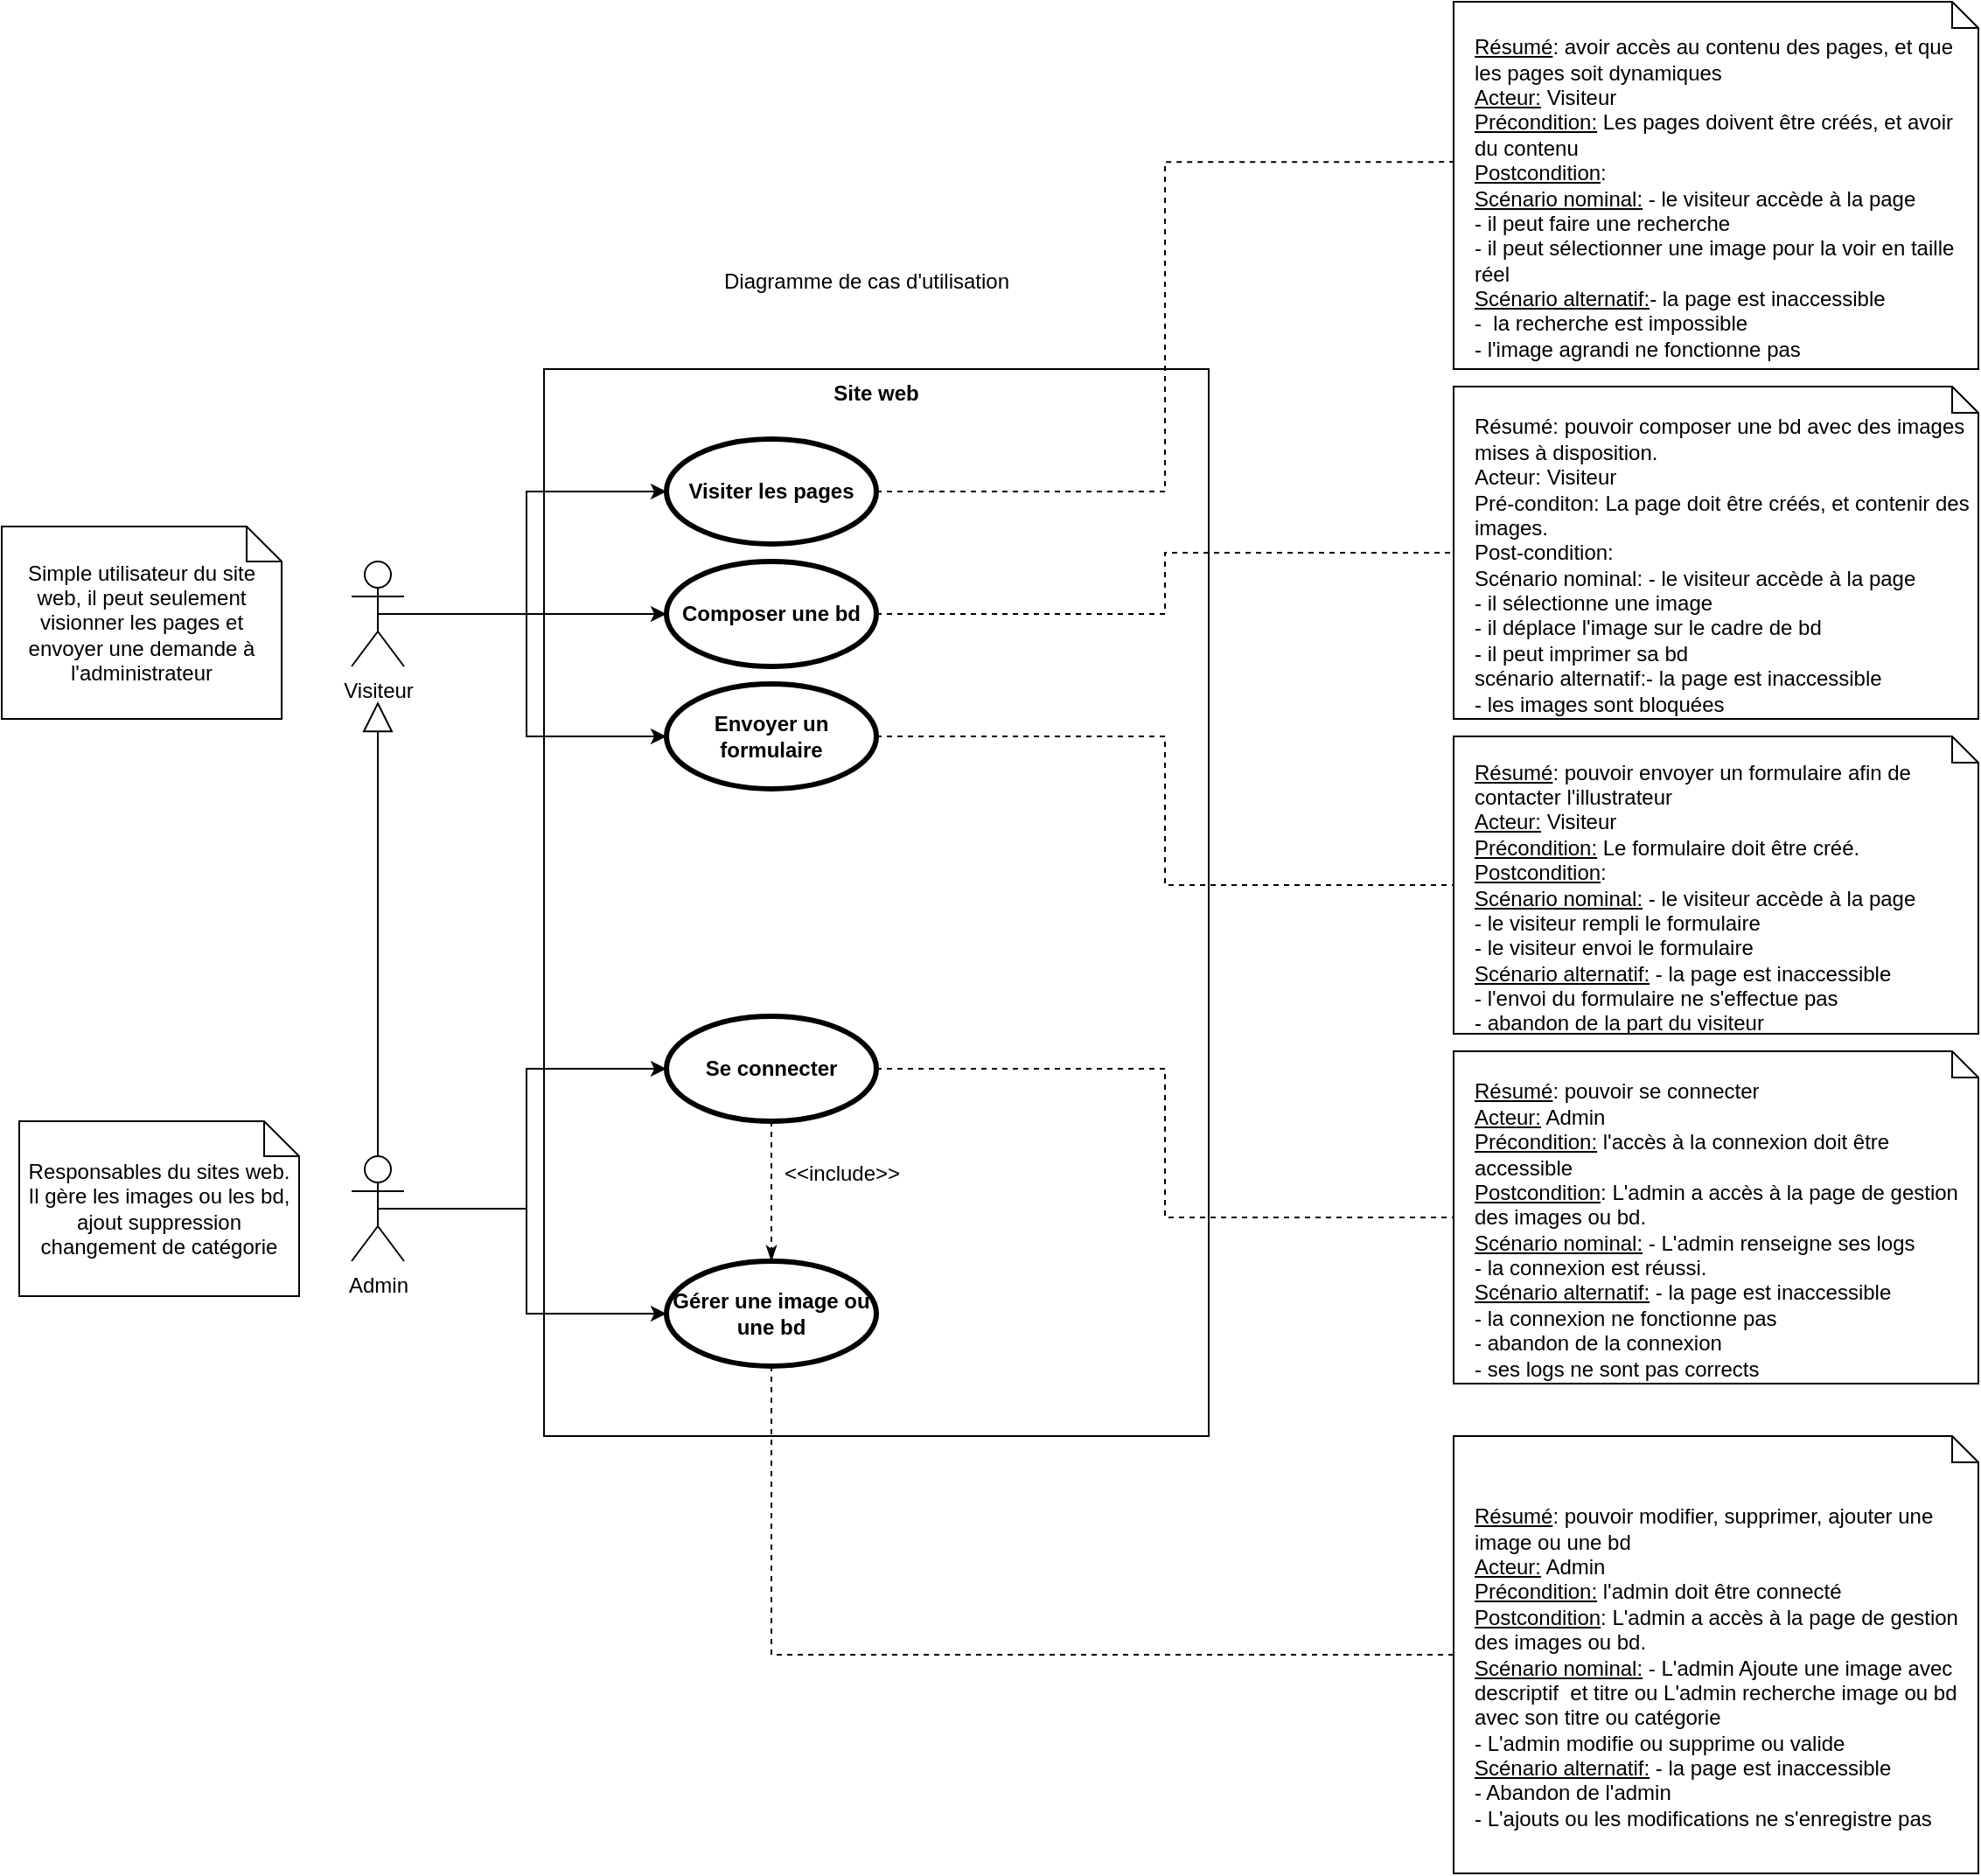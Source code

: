 <mxfile version="13.10.9" type="device" pages="2"><diagram id="8WLxa7Ki43mbf4FAvn4a" name="cas d'utilisation"><mxGraphModel dx="2889" dy="2211" grid="1" gridSize="10" guides="1" tooltips="1" connect="1" arrows="1" fold="1" page="1" pageScale="1" pageWidth="827" pageHeight="1169" math="0" shadow="0"><root><mxCell id="0"/><mxCell id="1" parent="0"/><mxCell id="p-P-RjyL1A0toIMpL6Vb-4" value="Site web" style="shape=rect;html=1;verticalAlign=top;fontStyle=1;whiteSpace=wrap;align=center;" parent="1" vertex="1"><mxGeometry x="230" y="180" width="380" height="610" as="geometry"/></mxCell><mxCell id="p-P-RjyL1A0toIMpL6Vb-12" style="edgeStyle=orthogonalEdgeStyle;rounded=0;orthogonalLoop=1;jettySize=auto;html=1;exitX=0.5;exitY=0.5;exitDx=0;exitDy=0;exitPerimeter=0;entryX=0;entryY=0.5;entryDx=0;entryDy=0;" parent="1" source="p-P-RjyL1A0toIMpL6Vb-1" target="p-P-RjyL1A0toIMpL6Vb-7" edge="1"><mxGeometry relative="1" as="geometry"><Array as="points"><mxPoint x="220" y="320"/><mxPoint x="220" y="250"/></Array></mxGeometry></mxCell><mxCell id="p-P-RjyL1A0toIMpL6Vb-13" style="edgeStyle=orthogonalEdgeStyle;rounded=0;orthogonalLoop=1;jettySize=auto;html=1;exitX=0.5;exitY=0.5;exitDx=0;exitDy=0;exitPerimeter=0;entryX=0;entryY=0.5;entryDx=0;entryDy=0;" parent="1" source="p-P-RjyL1A0toIMpL6Vb-1" target="p-P-RjyL1A0toIMpL6Vb-8" edge="1"><mxGeometry relative="1" as="geometry"/></mxCell><mxCell id="p-P-RjyL1A0toIMpL6Vb-14" style="edgeStyle=orthogonalEdgeStyle;rounded=0;orthogonalLoop=1;jettySize=auto;html=1;exitX=0.5;exitY=0.5;exitDx=0;exitDy=0;exitPerimeter=0;entryX=0;entryY=0.5;entryDx=0;entryDy=0;" parent="1" source="p-P-RjyL1A0toIMpL6Vb-1" target="p-P-RjyL1A0toIMpL6Vb-9" edge="1"><mxGeometry relative="1" as="geometry"><Array as="points"><mxPoint x="220" y="320"/><mxPoint x="220" y="390"/></Array></mxGeometry></mxCell><mxCell id="p-P-RjyL1A0toIMpL6Vb-1" value="Visiteur" style="shape=umlActor;verticalLabelPosition=bottom;verticalAlign=top;html=1;outlineConnect=0;" parent="1" vertex="1"><mxGeometry x="120" y="290" width="30" height="60" as="geometry"/></mxCell><mxCell id="p-P-RjyL1A0toIMpL6Vb-15" style="edgeStyle=orthogonalEdgeStyle;rounded=0;orthogonalLoop=1;jettySize=auto;html=1;exitX=0.5;exitY=0.5;exitDx=0;exitDy=0;exitPerimeter=0;" parent="1" source="p-P-RjyL1A0toIMpL6Vb-3" target="p-P-RjyL1A0toIMpL6Vb-5" edge="1"><mxGeometry relative="1" as="geometry"><Array as="points"><mxPoint x="220" y="660"/><mxPoint x="220" y="580"/></Array></mxGeometry></mxCell><mxCell id="p-P-RjyL1A0toIMpL6Vb-16" style="edgeStyle=orthogonalEdgeStyle;rounded=0;orthogonalLoop=1;jettySize=auto;html=1;exitX=0.5;exitY=0.5;exitDx=0;exitDy=0;exitPerimeter=0;" parent="1" source="p-P-RjyL1A0toIMpL6Vb-3" target="p-P-RjyL1A0toIMpL6Vb-6" edge="1"><mxGeometry relative="1" as="geometry"><Array as="points"><mxPoint x="220" y="660"/><mxPoint x="220" y="720"/></Array></mxGeometry></mxCell><mxCell id="2AY9GexTCy4MF07pPk3d-8" style="edgeStyle=orthogonalEdgeStyle;rounded=0;orthogonalLoop=1;jettySize=auto;html=1;exitX=0.5;exitY=0;exitDx=0;exitDy=0;exitPerimeter=0;endArrow=block;endFill=0;strokeWidth=1;endSize=15;" edge="1" parent="1" source="p-P-RjyL1A0toIMpL6Vb-3"><mxGeometry relative="1" as="geometry"><mxPoint x="135" y="370" as="targetPoint"/></mxGeometry></mxCell><mxCell id="p-P-RjyL1A0toIMpL6Vb-3" value="Admin" style="shape=umlActor;verticalLabelPosition=bottom;verticalAlign=top;html=1;outlineConnect=0;" parent="1" vertex="1"><mxGeometry x="120" y="630" width="30" height="60" as="geometry"/></mxCell><mxCell id="2AY9GexTCy4MF07pPk3d-16" style="edgeStyle=orthogonalEdgeStyle;rounded=0;orthogonalLoop=1;jettySize=auto;html=1;exitX=1;exitY=0.5;exitDx=0;exitDy=0;entryX=0;entryY=0.5;entryDx=0;entryDy=0;entryPerimeter=0;dashed=1;endArrow=none;endFill=0;endSize=15;strokeWidth=1;" edge="1" parent="1" source="p-P-RjyL1A0toIMpL6Vb-5" target="2AY9GexTCy4MF07pPk3d-15"><mxGeometry relative="1" as="geometry"/></mxCell><mxCell id="2AY9GexTCy4MF07pPk3d-20" style="edgeStyle=orthogonalEdgeStyle;rounded=0;orthogonalLoop=1;jettySize=auto;html=1;exitX=0.5;exitY=1;exitDx=0;exitDy=0;entryX=0.5;entryY=0;entryDx=0;entryDy=0;dashed=1;endArrow=classicThin;endFill=1;endSize=6;strokeWidth=1;" edge="1" parent="1" source="p-P-RjyL1A0toIMpL6Vb-5" target="p-P-RjyL1A0toIMpL6Vb-6"><mxGeometry relative="1" as="geometry"/></mxCell><mxCell id="p-P-RjyL1A0toIMpL6Vb-5" value="Se connecter" style="shape=ellipse;html=1;strokeWidth=3;fontStyle=1;whiteSpace=wrap;align=center;perimeter=ellipsePerimeter;" parent="1" vertex="1"><mxGeometry x="300" y="550" width="120" height="60" as="geometry"/></mxCell><mxCell id="2AY9GexTCy4MF07pPk3d-18" style="edgeStyle=orthogonalEdgeStyle;rounded=0;orthogonalLoop=1;jettySize=auto;html=1;exitX=0.5;exitY=1;exitDx=0;exitDy=0;entryX=0;entryY=0.5;entryDx=0;entryDy=0;entryPerimeter=0;dashed=1;endArrow=none;endFill=0;endSize=15;strokeWidth=1;" edge="1" parent="1" source="p-P-RjyL1A0toIMpL6Vb-6" target="2AY9GexTCy4MF07pPk3d-17"><mxGeometry relative="1" as="geometry"/></mxCell><mxCell id="p-P-RjyL1A0toIMpL6Vb-6" value="Gérer une image ou une bd" style="shape=ellipse;html=1;strokeWidth=3;fontStyle=1;whiteSpace=wrap;align=center;perimeter=ellipsePerimeter;" parent="1" vertex="1"><mxGeometry x="300" y="690" width="120" height="60" as="geometry"/></mxCell><mxCell id="2AY9GexTCy4MF07pPk3d-5" style="edgeStyle=orthogonalEdgeStyle;rounded=0;orthogonalLoop=1;jettySize=auto;html=1;exitX=1;exitY=0.5;exitDx=0;exitDy=0;dashed=1;endArrow=none;endFill=0;entryX=0.001;entryY=0.436;entryDx=0;entryDy=0;entryPerimeter=0;" edge="1" parent="1" source="p-P-RjyL1A0toIMpL6Vb-7" target="2AY9GexTCy4MF07pPk3d-7"><mxGeometry relative="1" as="geometry"><mxPoint x="780" y="250" as="targetPoint"/></mxGeometry></mxCell><mxCell id="p-P-RjyL1A0toIMpL6Vb-7" value="Visiter les pages" style="shape=ellipse;html=1;strokeWidth=3;fontStyle=1;whiteSpace=wrap;align=center;perimeter=ellipsePerimeter;" parent="1" vertex="1"><mxGeometry x="300" y="220" width="120" height="60" as="geometry"/></mxCell><mxCell id="2AY9GexTCy4MF07pPk3d-12" style="edgeStyle=orthogonalEdgeStyle;rounded=0;orthogonalLoop=1;jettySize=auto;html=1;exitX=1;exitY=0.5;exitDx=0;exitDy=0;endArrow=none;endFill=0;endSize=15;strokeWidth=1;dashed=1;" edge="1" parent="1" source="p-P-RjyL1A0toIMpL6Vb-8" target="2AY9GexTCy4MF07pPk3d-11"><mxGeometry relative="1" as="geometry"/></mxCell><mxCell id="p-P-RjyL1A0toIMpL6Vb-8" value="Composer une bd" style="shape=ellipse;html=1;strokeWidth=3;fontStyle=1;whiteSpace=wrap;align=center;perimeter=ellipsePerimeter;" parent="1" vertex="1"><mxGeometry x="300" y="290" width="120" height="60" as="geometry"/></mxCell><mxCell id="2AY9GexTCy4MF07pPk3d-14" style="edgeStyle=orthogonalEdgeStyle;rounded=0;orthogonalLoop=1;jettySize=auto;html=1;exitX=1;exitY=0.5;exitDx=0;exitDy=0;entryX=0;entryY=0.5;entryDx=0;entryDy=0;entryPerimeter=0;dashed=1;endArrow=none;endFill=0;endSize=15;strokeWidth=1;" edge="1" parent="1" source="p-P-RjyL1A0toIMpL6Vb-9" target="2AY9GexTCy4MF07pPk3d-13"><mxGeometry relative="1" as="geometry"/></mxCell><mxCell id="p-P-RjyL1A0toIMpL6Vb-9" value="Envoyer un formulaire" style="shape=ellipse;html=1;strokeWidth=3;fontStyle=1;whiteSpace=wrap;align=center;perimeter=ellipsePerimeter;" parent="1" vertex="1"><mxGeometry x="300" y="360" width="120" height="60" as="geometry"/></mxCell><mxCell id="2AY9GexTCy4MF07pPk3d-1" value="Diagramme de cas d'utilisation" style="text;html=1;align=center;verticalAlign=middle;resizable=0;points=[];autosize=1;" vertex="1" parent="1"><mxGeometry x="324" y="120" width="180" height="20" as="geometry"/></mxCell><mxCell id="2AY9GexTCy4MF07pPk3d-7" value="&lt;u&gt;&lt;br&gt;Résumé&lt;/u&gt;: avoir accès au contenu des pages, et que les pages soit dynamiques&lt;br&gt;&lt;u&gt;Acteur:&lt;/u&gt; Visiteur&lt;br&gt;&lt;u&gt;Précondition:&lt;/u&gt; Les pages doivent être créés, et avoir du contenu&lt;br&gt;&lt;u&gt;Postcondition&lt;/u&gt;:&lt;br&gt;&lt;u&gt;Scénario nominal:&lt;/u&gt; - le visiteur accède à la page&lt;br&gt;- il peut faire une recherche&amp;nbsp;&lt;br&gt;- il peut sélectionner une image pour la voir en taille réel&lt;br&gt;&lt;u&gt;Scénario alternatif:&lt;/u&gt;- la page est inaccessible&lt;br&gt;-&amp;nbsp; la recherche est impossible&lt;br&gt;- l'image agrandi ne fonctionne pas" style="shape=note;size=15;align=left;spacingLeft=10;html=1;whiteSpace=wrap;" vertex="1" parent="1"><mxGeometry x="750" y="-30" width="300" height="210" as="geometry"/></mxCell><mxCell id="2AY9GexTCy4MF07pPk3d-9" value="Simple utilisateur du site web, il peut seulement visionner les pages et envoyer une demande à l'administrateur" style="shape=note;size=20;whiteSpace=wrap;html=1;" vertex="1" parent="1"><mxGeometry x="-80" y="270" width="160" height="110" as="geometry"/></mxCell><mxCell id="2AY9GexTCy4MF07pPk3d-10" value="Responsables du sites web. Il gère les images ou les bd, ajout suppression changement de catégorie" style="shape=note;size=20;whiteSpace=wrap;html=1;" vertex="1" parent="1"><mxGeometry x="-70" y="610" width="160" height="100" as="geometry"/></mxCell><mxCell id="2AY9GexTCy4MF07pPk3d-11" value="&lt;br&gt;Résumé: pouvoir composer une bd avec des images mises à disposition.&lt;br&gt;Acteur: Visiteur&lt;br&gt;Pré-conditon: La page doit être créés, et contenir des images.&lt;br&gt;Post-condition:&lt;br&gt;Scénario nominal: - le visiteur accède à la page&lt;br&gt;- il sélectionne une image&lt;br&gt;- il déplace l'image sur le cadre de bd&lt;br&gt;- il peut imprimer sa bd&lt;br&gt;scénario alternatif:- la page est inaccessible&amp;nbsp;&lt;br&gt;- les images sont bloquées&amp;nbsp;" style="shape=note;size=15;align=left;spacingLeft=10;html=1;whiteSpace=wrap;" vertex="1" parent="1"><mxGeometry x="750" y="190" width="300" height="190" as="geometry"/></mxCell><mxCell id="2AY9GexTCy4MF07pPk3d-13" value="&lt;u&gt;&lt;br&gt;Résumé&lt;/u&gt;: pouvoir envoyer un formulaire afin de contacter l'illustrateur&lt;br&gt;&lt;u&gt;Acteur:&lt;/u&gt; Visiteur&lt;br&gt;&lt;u&gt;Précondition:&lt;/u&gt; Le formulaire doit être créé.&lt;br&gt;&lt;u&gt;Postcondition&lt;/u&gt;:&amp;nbsp;&lt;br&gt;&lt;u&gt;Scénario nominal:&lt;/u&gt; - le visiteur accède à la page&lt;br&gt;- le visiteur rempli le formulaire&lt;br&gt;- le visiteur envoi le formulaire&amp;nbsp;&lt;br&gt;&lt;u&gt;Scénario alternatif:&lt;/u&gt;&amp;nbsp;- la page est inaccessible&amp;nbsp;&lt;br&gt;- l'envoi du formulaire ne s'effectue pas&lt;br&gt;- abandon de la part du visiteur" style="shape=note;size=15;align=left;spacingLeft=10;html=1;whiteSpace=wrap;" vertex="1" parent="1"><mxGeometry x="750" y="390" width="300" height="170" as="geometry"/></mxCell><mxCell id="2AY9GexTCy4MF07pPk3d-15" value="&lt;u&gt;&lt;br&gt;Résumé&lt;/u&gt;: pouvoir se connecter&lt;br&gt;&lt;u&gt;Acteur:&lt;/u&gt; Admin&lt;br&gt;&lt;u&gt;Précondition:&lt;/u&gt; l'accès à la connexion doit être accessible&lt;br&gt;&lt;u&gt;Postcondition&lt;/u&gt;: L'admin a accès à la page de gestion des images ou bd.&lt;br&gt;&lt;u&gt;Scénario nominal:&lt;/u&gt; - L'admin renseigne ses logs&lt;br&gt;- la connexion est réussi.&lt;br&gt;&lt;u&gt;Scénario alternatif:&lt;/u&gt;&amp;nbsp;- la page est inaccessible&amp;nbsp;&lt;br&gt;- la connexion ne fonctionne pas&lt;br&gt;- abandon de la connexion&lt;br&gt;- ses logs ne sont pas corrects&amp;nbsp;" style="shape=note;size=15;align=left;spacingLeft=10;html=1;whiteSpace=wrap;" vertex="1" parent="1"><mxGeometry x="750" y="570" width="300" height="190" as="geometry"/></mxCell><mxCell id="2AY9GexTCy4MF07pPk3d-17" value="&lt;u&gt;&lt;br&gt;Résumé&lt;/u&gt;: pouvoir modifier, supprimer, ajouter une image ou une bd&lt;br&gt;&lt;u&gt;Acteur:&lt;/u&gt; Admin&lt;br&gt;&lt;u&gt;Précondition:&lt;/u&gt; l'admin doit être connecté&amp;nbsp;&lt;br&gt;&lt;u&gt;Postcondition&lt;/u&gt;: L'admin a accès à la page de gestion des images ou bd.&lt;br&gt;&lt;u&gt;Scénario nominal:&lt;/u&gt; - L'admin Ajoute une image avec descriptif&amp;nbsp; et titre ou L'admin recherche image ou bd avec son titre ou catégorie&lt;br&gt;- L'admin modifie ou supprime ou valide&lt;br&gt;&lt;u&gt;Scénario alternatif:&lt;/u&gt;&amp;nbsp;- la page est inaccessible&amp;nbsp;&lt;br&gt;- Abandon de l'admin&lt;br&gt;- L'ajouts ou les modifications ne s'enregistre pas&amp;nbsp;" style="shape=note;size=15;align=left;spacingLeft=10;html=1;whiteSpace=wrap;" vertex="1" parent="1"><mxGeometry x="750" y="790" width="300" height="250" as="geometry"/></mxCell><mxCell id="2AY9GexTCy4MF07pPk3d-21" value="&amp;lt;&amp;lt;include&amp;gt;&amp;gt;" style="text;html=1;align=center;verticalAlign=middle;resizable=0;points=[];autosize=1;" vertex="1" parent="1"><mxGeometry x="360" y="630" width="80" height="20" as="geometry"/></mxCell></root></mxGraphModel></diagram><diagram id="3ybiJEUX-be-ehkcSDr_" name="diagramme d'activité"><mxGraphModel dx="2889" dy="1042" grid="1" gridSize="10" guides="1" tooltips="1" connect="1" arrows="1" fold="1" page="1" pageScale="1" pageWidth="827" pageHeight="1169" math="0" shadow="0"><root><mxCell id="OKsp-fRdxJ45q6wz--Fe-0"/><mxCell id="OKsp-fRdxJ45q6wz--Fe-1" parent="OKsp-fRdxJ45q6wz--Fe-0"/><mxCell id="GIhnoJ9fhlKAthydUnsX-0" value="diagramme d'activité pour le cas d'utilisation visiter page" style="text;html=1;align=center;verticalAlign=middle;resizable=0;points=[];autosize=1;" vertex="1" parent="OKsp-fRdxJ45q6wz--Fe-1"><mxGeometry x="50" y="100" width="310" height="20" as="geometry"/></mxCell><mxCell id="GIhnoJ9fhlKAthydUnsX-1" value="" style="endArrow=none;html=1;strokeWidth=1;" edge="1" parent="OKsp-fRdxJ45q6wz--Fe-1"><mxGeometry width="50" height="50" relative="1" as="geometry"><mxPoint x="200" y="920" as="sourcePoint"/><mxPoint x="200" y="160" as="targetPoint"/></mxGeometry></mxCell><mxCell id="GIhnoJ9fhlKAthydUnsX-2" value="" style="endArrow=none;html=1;strokeWidth=1;" edge="1" parent="OKsp-fRdxJ45q6wz--Fe-1"><mxGeometry width="50" height="50" relative="1" as="geometry"><mxPoint x="480" y="920" as="sourcePoint"/><mxPoint x="480" y="160" as="targetPoint"/><Array as="points"><mxPoint x="480" y="360"/></Array></mxGeometry></mxCell><mxCell id="GIhnoJ9fhlKAthydUnsX-3" value="" style="endArrow=none;html=1;strokeWidth=1;" edge="1" parent="OKsp-fRdxJ45q6wz--Fe-1"><mxGeometry width="50" height="50" relative="1" as="geometry"><mxPoint x="-80" y="920" as="sourcePoint"/><mxPoint x="-80" y="160" as="targetPoint"/><Array as="points"><mxPoint x="-80" y="360"/></Array></mxGeometry></mxCell><mxCell id="GIhnoJ9fhlKAthydUnsX-4" value="" style="endArrow=none;html=1;strokeWidth=1;" edge="1" parent="OKsp-fRdxJ45q6wz--Fe-1"><mxGeometry width="50" height="50" relative="1" as="geometry"><mxPoint x="480" y="240" as="sourcePoint"/><mxPoint x="-80" y="240" as="targetPoint"/></mxGeometry></mxCell><mxCell id="GIhnoJ9fhlKAthydUnsX-5" value="" style="endArrow=none;html=1;strokeWidth=1;" edge="1" parent="OKsp-fRdxJ45q6wz--Fe-1"><mxGeometry width="50" height="50" relative="1" as="geometry"><mxPoint x="480" y="160" as="sourcePoint"/><mxPoint x="-80" y="160" as="targetPoint"/></mxGeometry></mxCell><mxCell id="LwIvIDEcRlRqee7ROh8m-0" value="Visiteur" style="text;html=1;align=center;verticalAlign=middle;resizable=0;points=[];autosize=1;" vertex="1" parent="OKsp-fRdxJ45q6wz--Fe-1"><mxGeometry x="16.88" y="180" width="60" height="20" as="geometry"/></mxCell><mxCell id="LwIvIDEcRlRqee7ROh8m-1" value="système&amp;nbsp;" style="text;html=1;align=center;verticalAlign=middle;resizable=0;points=[];autosize=1;" vertex="1" parent="OKsp-fRdxJ45q6wz--Fe-1"><mxGeometry x="300" y="180" width="60" height="20" as="geometry"/></mxCell><mxCell id="jPF-Pp-QSP4BUcH3Q7QX-0" style="edgeStyle=orthogonalEdgeStyle;rounded=0;orthogonalLoop=1;jettySize=auto;html=1;exitX=0.5;exitY=1;exitDx=0;exitDy=0;endArrow=open;endFill=0;endSize=6;strokeWidth=1;" edge="1" parent="OKsp-fRdxJ45q6wz--Fe-1" source="LwIvIDEcRlRqee7ROh8m-2" target="LwIvIDEcRlRqee7ROh8m-3"><mxGeometry relative="1" as="geometry"/></mxCell><mxCell id="LwIvIDEcRlRqee7ROh8m-2" value="" style="shape=ellipse;html=1;fillColor=#000000;strokeWidth=2;verticalLabelPosition=bottom;verticalAlignment=top;perimeter=ellipsePerimeter;" vertex="1" parent="OKsp-fRdxJ45q6wz--Fe-1"><mxGeometry x="29.38" y="270" width="35" height="30" as="geometry"/></mxCell><mxCell id="Z1iU2czIxDxvKx0f1h5m-1" style="edgeStyle=orthogonalEdgeStyle;rounded=0;orthogonalLoop=1;jettySize=auto;html=1;exitX=0.5;exitY=1;exitDx=0;exitDy=0;entryX=0.5;entryY=0;entryDx=0;entryDy=0;endArrow=open;endFill=0;endSize=6;strokeWidth=1;" edge="1" parent="OKsp-fRdxJ45q6wz--Fe-1" source="LwIvIDEcRlRqee7ROh8m-3" target="Z1iU2czIxDxvKx0f1h5m-0"><mxGeometry relative="1" as="geometry"/></mxCell><mxCell id="LwIvIDEcRlRqee7ROh8m-3" value="Sélectionne une page" style="shape=rect;html=1;rounded=1;whiteSpace=wrap;align=center;" vertex="1" parent="OKsp-fRdxJ45q6wz--Fe-1"><mxGeometry x="-20" y="330" width="133.75" height="50" as="geometry"/></mxCell><mxCell id="Z1iU2czIxDxvKx0f1h5m-4" style="edgeStyle=orthogonalEdgeStyle;rounded=0;orthogonalLoop=1;jettySize=auto;html=1;exitX=0.5;exitY=1;exitDx=0;exitDy=0;endArrow=open;endFill=0;endSize=6;strokeWidth=1;entryX=0.5;entryY=0;entryDx=0;entryDy=0;" edge="1" parent="OKsp-fRdxJ45q6wz--Fe-1" source="Z1iU2czIxDxvKx0f1h5m-0" target="Z1iU2czIxDxvKx0f1h5m-6"><mxGeometry relative="1" as="geometry"><mxPoint x="60" y="560" as="targetPoint"/></mxGeometry></mxCell><mxCell id="Z1iU2czIxDxvKx0f1h5m-0" value="Affiche page" style="shape=rect;html=1;rounded=1;whiteSpace=wrap;align=center;" vertex="1" parent="OKsp-fRdxJ45q6wz--Fe-1"><mxGeometry x="260" y="430" width="140" height="50" as="geometry"/></mxCell><mxCell id="Z1iU2czIxDxvKx0f1h5m-9" style="edgeStyle=orthogonalEdgeStyle;rounded=0;orthogonalLoop=1;jettySize=auto;html=1;exitX=0.5;exitY=1;exitDx=0;exitDy=0;endArrow=open;endFill=0;endSize=6;strokeWidth=1;entryX=0.25;entryY=0;entryDx=0;entryDy=0;" edge="1" parent="OKsp-fRdxJ45q6wz--Fe-1" source="Z1iU2czIxDxvKx0f1h5m-2" target="Z1iU2czIxDxvKx0f1h5m-10"><mxGeometry relative="1" as="geometry"><mxPoint x="-12" y="660" as="targetPoint"/></mxGeometry></mxCell><mxCell id="Z1iU2czIxDxvKx0f1h5m-2" value="faire une recherche&amp;nbsp;" style="shape=rect;html=1;rounded=1;whiteSpace=wrap;align=center;" vertex="1" parent="OKsp-fRdxJ45q6wz--Fe-1"><mxGeometry x="-70" y="570" width="115" height="30" as="geometry"/></mxCell><mxCell id="Z1iU2czIxDxvKx0f1h5m-11" style="edgeStyle=orthogonalEdgeStyle;rounded=0;orthogonalLoop=1;jettySize=auto;html=1;exitX=0.5;exitY=1;exitDx=0;exitDy=0;entryX=0.75;entryY=0;entryDx=0;entryDy=0;endArrow=open;endFill=0;endSize=6;strokeWidth=1;" edge="1" parent="OKsp-fRdxJ45q6wz--Fe-1" source="Z1iU2czIxDxvKx0f1h5m-3" target="Z1iU2czIxDxvKx0f1h5m-10"><mxGeometry relative="1" as="geometry"/></mxCell><mxCell id="Z1iU2czIxDxvKx0f1h5m-3" value="sélectionner une image ou bd" style="shape=rect;html=1;rounded=1;whiteSpace=wrap;align=center;" vertex="1" parent="OKsp-fRdxJ45q6wz--Fe-1"><mxGeometry x="65" y="570" width="115" height="30" as="geometry"/></mxCell><mxCell id="Z1iU2czIxDxvKx0f1h5m-7" style="edgeStyle=orthogonalEdgeStyle;rounded=0;orthogonalLoop=1;jettySize=auto;html=1;exitX=0.25;exitY=1;exitDx=0;exitDy=0;entryX=0.5;entryY=0;entryDx=0;entryDy=0;endArrow=open;endFill=0;endSize=6;strokeWidth=1;" edge="1" parent="OKsp-fRdxJ45q6wz--Fe-1" source="Z1iU2czIxDxvKx0f1h5m-6" target="Z1iU2czIxDxvKx0f1h5m-2"><mxGeometry relative="1" as="geometry"/></mxCell><mxCell id="Z1iU2czIxDxvKx0f1h5m-8" style="edgeStyle=orthogonalEdgeStyle;rounded=0;orthogonalLoop=1;jettySize=auto;html=1;exitX=0.75;exitY=1;exitDx=0;exitDy=0;entryX=0.5;entryY=0;entryDx=0;entryDy=0;endArrow=open;endFill=0;endSize=6;strokeWidth=1;" edge="1" parent="OKsp-fRdxJ45q6wz--Fe-1" source="Z1iU2czIxDxvKx0f1h5m-6" target="Z1iU2czIxDxvKx0f1h5m-3"><mxGeometry relative="1" as="geometry"/></mxCell><mxCell id="Z1iU2czIxDxvKx0f1h5m-6" value="" style="rounded=0;whiteSpace=wrap;html=1;fillColor=#000000;" vertex="1" parent="OKsp-fRdxJ45q6wz--Fe-1"><mxGeometry x="5" y="520" width="100" height="10" as="geometry"/></mxCell><mxCell id="Z1iU2czIxDxvKx0f1h5m-12" style="edgeStyle=orthogonalEdgeStyle;rounded=0;orthogonalLoop=1;jettySize=auto;html=1;exitX=0.5;exitY=1;exitDx=0;exitDy=0;endArrow=open;endFill=0;endSize=6;strokeWidth=1;" edge="1" parent="OKsp-fRdxJ45q6wz--Fe-1" source="Z1iU2czIxDxvKx0f1h5m-10"><mxGeometry relative="1" as="geometry"><mxPoint x="320" y="700" as="targetPoint"/></mxGeometry></mxCell><mxCell id="Z1iU2czIxDxvKx0f1h5m-10" value="" style="rounded=0;whiteSpace=wrap;html=1;fillColor=#000000;" vertex="1" parent="OKsp-fRdxJ45q6wz--Fe-1"><mxGeometry y="650" width="100" height="10" as="geometry"/></mxCell><mxCell id="Z1iU2czIxDxvKx0f1h5m-14" style="edgeStyle=orthogonalEdgeStyle;rounded=0;orthogonalLoop=1;jettySize=auto;html=1;exitX=0.5;exitY=1;exitDx=0;exitDy=0;endArrow=open;endFill=0;endSize=6;strokeWidth=1;entryX=0.5;entryY=0;entryDx=0;entryDy=0;entryPerimeter=0;" edge="1" parent="OKsp-fRdxJ45q6wz--Fe-1" source="Z1iU2czIxDxvKx0f1h5m-13" target="Z1iU2czIxDxvKx0f1h5m-16"><mxGeometry relative="1" as="geometry"><mxPoint x="40" y="820" as="targetPoint"/></mxGeometry></mxCell><mxCell id="Z1iU2czIxDxvKx0f1h5m-13" value="Affiche la demande" style="shape=rect;html=1;rounded=1;whiteSpace=wrap;align=center;" vertex="1" parent="OKsp-fRdxJ45q6wz--Fe-1"><mxGeometry x="250" y="700" width="140" height="50" as="geometry"/></mxCell><mxCell id="Z1iU2czIxDxvKx0f1h5m-16" value="" style="html=1;shape=mxgraph.sysml.actFinal;strokeWidth=2;verticalLabelPosition=bottom;verticalAlignment=top;fillColor=#FFFFFF;" vertex="1" parent="OKsp-fRdxJ45q6wz--Fe-1"><mxGeometry x="300" y="790" width="40" height="40" as="geometry"/></mxCell><mxCell id="Z1iU2czIxDxvKx0f1h5m-39" value="diagramme d'activité pour le cas d'utilisation composer BD" style="text;html=1;align=center;verticalAlign=middle;resizable=0;points=[];autosize=1;" vertex="1" parent="OKsp-fRdxJ45q6wz--Fe-1"><mxGeometry x="750" y="100" width="330" height="20" as="geometry"/></mxCell><mxCell id="Z1iU2czIxDxvKx0f1h5m-40" value="" style="endArrow=none;html=1;strokeWidth=1;" edge="1" parent="OKsp-fRdxJ45q6wz--Fe-1"><mxGeometry width="50" height="50" relative="1" as="geometry"><mxPoint x="910" y="920" as="sourcePoint"/><mxPoint x="910" y="160" as="targetPoint"/></mxGeometry></mxCell><mxCell id="Z1iU2czIxDxvKx0f1h5m-41" value="" style="endArrow=none;html=1;strokeWidth=1;" edge="1" parent="OKsp-fRdxJ45q6wz--Fe-1"><mxGeometry width="50" height="50" relative="1" as="geometry"><mxPoint x="1190" y="920" as="sourcePoint"/><mxPoint x="1190" y="160" as="targetPoint"/><Array as="points"><mxPoint x="1190" y="360"/></Array></mxGeometry></mxCell><mxCell id="Z1iU2czIxDxvKx0f1h5m-42" value="" style="endArrow=none;html=1;strokeWidth=1;" edge="1" parent="OKsp-fRdxJ45q6wz--Fe-1"><mxGeometry width="50" height="50" relative="1" as="geometry"><mxPoint x="630" y="920" as="sourcePoint"/><mxPoint x="630" y="160" as="targetPoint"/><Array as="points"><mxPoint x="630" y="360"/></Array></mxGeometry></mxCell><mxCell id="Z1iU2czIxDxvKx0f1h5m-43" value="" style="endArrow=none;html=1;strokeWidth=1;" edge="1" parent="OKsp-fRdxJ45q6wz--Fe-1"><mxGeometry width="50" height="50" relative="1" as="geometry"><mxPoint x="1190" y="240" as="sourcePoint"/><mxPoint x="630" y="240" as="targetPoint"/></mxGeometry></mxCell><mxCell id="Z1iU2czIxDxvKx0f1h5m-44" value="" style="endArrow=none;html=1;strokeWidth=1;" edge="1" parent="OKsp-fRdxJ45q6wz--Fe-1"><mxGeometry width="50" height="50" relative="1" as="geometry"><mxPoint x="1190" y="160" as="sourcePoint"/><mxPoint x="630" y="160" as="targetPoint"/></mxGeometry></mxCell><mxCell id="Z1iU2czIxDxvKx0f1h5m-45" value="Visiteur" style="text;html=1;align=center;verticalAlign=middle;resizable=0;points=[];autosize=1;" vertex="1" parent="OKsp-fRdxJ45q6wz--Fe-1"><mxGeometry x="726.88" y="180" width="60" height="20" as="geometry"/></mxCell><mxCell id="Z1iU2czIxDxvKx0f1h5m-46" value="système&amp;nbsp;" style="text;html=1;align=center;verticalAlign=middle;resizable=0;points=[];autosize=1;" vertex="1" parent="OKsp-fRdxJ45q6wz--Fe-1"><mxGeometry x="1010" y="180" width="60" height="20" as="geometry"/></mxCell><mxCell id="Z1iU2czIxDxvKx0f1h5m-47" style="edgeStyle=orthogonalEdgeStyle;rounded=0;orthogonalLoop=1;jettySize=auto;html=1;exitX=0.5;exitY=1;exitDx=0;exitDy=0;endArrow=open;endFill=0;endSize=6;strokeWidth=1;" edge="1" source="Z1iU2czIxDxvKx0f1h5m-48" target="Z1iU2czIxDxvKx0f1h5m-50" parent="OKsp-fRdxJ45q6wz--Fe-1"><mxGeometry relative="1" as="geometry"/></mxCell><mxCell id="Z1iU2czIxDxvKx0f1h5m-48" value="" style="shape=ellipse;html=1;fillColor=#000000;strokeWidth=2;verticalLabelPosition=bottom;verticalAlignment=top;perimeter=ellipsePerimeter;" vertex="1" parent="OKsp-fRdxJ45q6wz--Fe-1"><mxGeometry x="737" y="270" width="35" height="30" as="geometry"/></mxCell><mxCell id="Z1iU2czIxDxvKx0f1h5m-49" style="edgeStyle=orthogonalEdgeStyle;rounded=0;orthogonalLoop=1;jettySize=auto;html=1;exitX=0.5;exitY=1;exitDx=0;exitDy=0;entryX=0.5;entryY=0;entryDx=0;entryDy=0;endArrow=open;endFill=0;endSize=6;strokeWidth=1;" edge="1" source="Z1iU2czIxDxvKx0f1h5m-50" target="Z1iU2czIxDxvKx0f1h5m-52" parent="OKsp-fRdxJ45q6wz--Fe-1"><mxGeometry relative="1" as="geometry"/></mxCell><mxCell id="Z1iU2czIxDxvKx0f1h5m-50" value="Sélectionne page BD" style="shape=rect;html=1;rounded=1;whiteSpace=wrap;align=center;" vertex="1" parent="OKsp-fRdxJ45q6wz--Fe-1"><mxGeometry x="690" y="330" width="130" height="40" as="geometry"/></mxCell><mxCell id="Z1iU2czIxDxvKx0f1h5m-51" style="edgeStyle=orthogonalEdgeStyle;rounded=0;orthogonalLoop=1;jettySize=auto;html=1;exitX=0.5;exitY=1;exitDx=0;exitDy=0;endArrow=open;endFill=0;endSize=6;strokeWidth=1;entryX=0.5;entryY=0;entryDx=0;entryDy=0;" edge="1" source="Z1iU2czIxDxvKx0f1h5m-52" parent="OKsp-fRdxJ45q6wz--Fe-1"><mxGeometry relative="1" as="geometry"><mxPoint x="765" y="520" as="targetPoint"/></mxGeometry></mxCell><mxCell id="Z1iU2czIxDxvKx0f1h5m-52" value="Affiche page" style="shape=rect;html=1;rounded=1;whiteSpace=wrap;align=center;" vertex="1" parent="OKsp-fRdxJ45q6wz--Fe-1"><mxGeometry x="965" y="420" width="130" height="40" as="geometry"/></mxCell><mxCell id="wcDxqd3txHOwP_El1BdG-0" style="edgeStyle=orthogonalEdgeStyle;rounded=0;orthogonalLoop=1;jettySize=auto;html=1;exitX=0.5;exitY=1;exitDx=0;exitDy=0;endArrow=open;endFill=0;endSize=6;strokeWidth=1;" edge="1" parent="OKsp-fRdxJ45q6wz--Fe-1" source="Z1iU2czIxDxvKx0f1h5m-54" target="Z1iU2czIxDxvKx0f1h5m-56"><mxGeometry relative="1" as="geometry"/></mxCell><mxCell id="Z1iU2czIxDxvKx0f1h5m-54" value="Sélectionne image" style="shape=rect;html=1;rounded=1;whiteSpace=wrap;align=center;" vertex="1" parent="OKsp-fRdxJ45q6wz--Fe-1"><mxGeometry x="708.75" y="520" width="121.25" height="40" as="geometry"/></mxCell><mxCell id="Z1iU2czIxDxvKx0f1h5m-56" value="Place image" style="shape=rect;html=1;rounded=1;whiteSpace=wrap;align=center;" vertex="1" parent="OKsp-fRdxJ45q6wz--Fe-1"><mxGeometry x="708.75" y="590" width="121.25" height="40" as="geometry"/></mxCell><mxCell id="wcDxqd3txHOwP_El1BdG-5" style="edgeStyle=orthogonalEdgeStyle;rounded=0;orthogonalLoop=1;jettySize=auto;html=1;exitX=0.5;exitY=1;exitDx=0;exitDy=0;entryX=0.5;entryY=0;entryDx=0;entryDy=0;endArrow=open;endFill=0;endSize=6;strokeWidth=1;" edge="1" parent="OKsp-fRdxJ45q6wz--Fe-1" source="Z1iU2czIxDxvKx0f1h5m-63" target="wcDxqd3txHOwP_El1BdG-2"><mxGeometry relative="1" as="geometry"/></mxCell><mxCell id="Z1iU2czIxDxvKx0f1h5m-63" value="Affiche la BD" style="shape=rect;html=1;rounded=1;whiteSpace=wrap;align=center;" vertex="1" parent="OKsp-fRdxJ45q6wz--Fe-1"><mxGeometry x="970" y="635" width="140" height="40" as="geometry"/></mxCell><mxCell id="Z1iU2czIxDxvKx0f1h5m-64" value="" style="html=1;shape=mxgraph.sysml.actFinal;strokeWidth=2;verticalLabelPosition=bottom;verticalAlignment=top;fillColor=#FFFFFF;" vertex="1" parent="OKsp-fRdxJ45q6wz--Fe-1"><mxGeometry x="1030" y="780" width="40" height="40" as="geometry"/></mxCell><mxCell id="wcDxqd3txHOwP_El1BdG-3" style="edgeStyle=orthogonalEdgeStyle;rounded=0;orthogonalLoop=1;jettySize=auto;html=1;exitX=0;exitY=0.5;exitDx=0;exitDy=0;entryX=0;entryY=0.5;entryDx=0;entryDy=0;endArrow=open;endFill=0;endSize=6;strokeWidth=1;" edge="1" parent="OKsp-fRdxJ45q6wz--Fe-1" source="wcDxqd3txHOwP_El1BdG-2" target="Z1iU2czIxDxvKx0f1h5m-54"><mxGeometry relative="1" as="geometry"><Array as="points"><mxPoint x="750" y="730"/><mxPoint x="660" y="730"/><mxPoint x="660" y="540"/></Array></mxGeometry></mxCell><mxCell id="wcDxqd3txHOwP_El1BdG-4" style="edgeStyle=orthogonalEdgeStyle;rounded=0;orthogonalLoop=1;jettySize=auto;html=1;exitX=0.5;exitY=1;exitDx=0;exitDy=0;entryX=0;entryY=0.5;entryDx=0;entryDy=0;endArrow=open;endFill=0;endSize=6;strokeWidth=1;" edge="1" parent="OKsp-fRdxJ45q6wz--Fe-1" source="Z1iU2czIxDxvKx0f1h5m-56" target="Z1iU2czIxDxvKx0f1h5m-63"><mxGeometry relative="1" as="geometry"/></mxCell><mxCell id="wcDxqd3txHOwP_El1BdG-6" style="edgeStyle=orthogonalEdgeStyle;rounded=0;orthogonalLoop=1;jettySize=auto;html=1;exitX=0.5;exitY=1;exitDx=0;exitDy=0;endArrow=open;endFill=0;endSize=6;strokeWidth=1;" edge="1" parent="OKsp-fRdxJ45q6wz--Fe-1" source="wcDxqd3txHOwP_El1BdG-2"><mxGeometry relative="1" as="geometry"><mxPoint x="772" y="800" as="targetPoint"/></mxGeometry></mxCell><mxCell id="wcDxqd3txHOwP_El1BdG-8" style="edgeStyle=orthogonalEdgeStyle;rounded=0;orthogonalLoop=1;jettySize=auto;html=1;exitX=1;exitY=0.5;exitDx=0;exitDy=0;entryX=0.5;entryY=0;entryDx=0;entryDy=0;entryPerimeter=0;endArrow=open;endFill=0;endSize=6;strokeWidth=1;" edge="1" parent="OKsp-fRdxJ45q6wz--Fe-1" source="wcDxqd3txHOwP_El1BdG-2" target="Z1iU2czIxDxvKx0f1h5m-64"><mxGeometry relative="1" as="geometry"/></mxCell><mxCell id="wcDxqd3txHOwP_El1BdG-2" value="" style="rhombus;whiteSpace=wrap;html=1;strokeColor=#000000;fillColor=#FFFFFF;" vertex="1" parent="OKsp-fRdxJ45q6wz--Fe-1"><mxGeometry x="750" y="715" width="43" height="35" as="geometry"/></mxCell><mxCell id="wcDxqd3txHOwP_El1BdG-10" style="edgeStyle=orthogonalEdgeStyle;rounded=0;orthogonalLoop=1;jettySize=auto;html=1;exitX=0.5;exitY=1;exitDx=0;exitDy=0;entryX=0.5;entryY=0;entryDx=0;entryDy=0;entryPerimeter=0;endArrow=open;endFill=0;endSize=6;strokeWidth=1;" edge="1" parent="OKsp-fRdxJ45q6wz--Fe-1" source="wcDxqd3txHOwP_El1BdG-7" target="wcDxqd3txHOwP_El1BdG-9"><mxGeometry relative="1" as="geometry"/></mxCell><mxCell id="wcDxqd3txHOwP_El1BdG-7" value="Imprime la bd" style="shape=rect;html=1;rounded=1;whiteSpace=wrap;align=center;" vertex="1" parent="OKsp-fRdxJ45q6wz--Fe-1"><mxGeometry x="701.5" y="800" width="140" height="40" as="geometry"/></mxCell><mxCell id="wcDxqd3txHOwP_El1BdG-9" value="" style="html=1;shape=mxgraph.sysml.actFinal;strokeWidth=2;verticalLabelPosition=bottom;verticalAlignment=top;fillColor=#FFFFFF;" vertex="1" parent="OKsp-fRdxJ45q6wz--Fe-1"><mxGeometry x="751.5" y="880" width="40" height="40" as="geometry"/></mxCell><mxCell id="wcDxqd3txHOwP_El1BdG-11" value="diagramme d'activité pour le cas d'utilisation Envoyer formulaire&amp;nbsp;" style="text;html=1;align=center;verticalAlign=middle;resizable=0;points=[];autosize=1;" vertex="1" parent="OKsp-fRdxJ45q6wz--Fe-1"><mxGeometry x="-615" y="100" width="360" height="20" as="geometry"/></mxCell><mxCell id="wcDxqd3txHOwP_El1BdG-12" value="" style="endArrow=none;html=1;strokeWidth=1;" edge="1" parent="OKsp-fRdxJ45q6wz--Fe-1"><mxGeometry width="50" height="50" relative="1" as="geometry"><mxPoint x="-440" y="920" as="sourcePoint"/><mxPoint x="-440" y="160" as="targetPoint"/></mxGeometry></mxCell><mxCell id="wcDxqd3txHOwP_El1BdG-13" value="" style="endArrow=none;html=1;strokeWidth=1;" edge="1" parent="OKsp-fRdxJ45q6wz--Fe-1"><mxGeometry width="50" height="50" relative="1" as="geometry"><mxPoint x="-160" y="920" as="sourcePoint"/><mxPoint x="-160" y="160" as="targetPoint"/><Array as="points"><mxPoint x="-160" y="360"/></Array></mxGeometry></mxCell><mxCell id="wcDxqd3txHOwP_El1BdG-14" value="" style="endArrow=none;html=1;strokeWidth=1;" edge="1" parent="OKsp-fRdxJ45q6wz--Fe-1"><mxGeometry width="50" height="50" relative="1" as="geometry"><mxPoint x="-720" y="920" as="sourcePoint"/><mxPoint x="-720" y="160" as="targetPoint"/><Array as="points"><mxPoint x="-720" y="360"/></Array></mxGeometry></mxCell><mxCell id="wcDxqd3txHOwP_El1BdG-15" value="" style="endArrow=none;html=1;strokeWidth=1;" edge="1" parent="OKsp-fRdxJ45q6wz--Fe-1"><mxGeometry width="50" height="50" relative="1" as="geometry"><mxPoint x="-160" y="240" as="sourcePoint"/><mxPoint x="-720" y="240" as="targetPoint"/></mxGeometry></mxCell><mxCell id="wcDxqd3txHOwP_El1BdG-16" value="" style="endArrow=none;html=1;strokeWidth=1;" edge="1" parent="OKsp-fRdxJ45q6wz--Fe-1"><mxGeometry width="50" height="50" relative="1" as="geometry"><mxPoint x="-160" y="160" as="sourcePoint"/><mxPoint x="-720" y="160" as="targetPoint"/></mxGeometry></mxCell><mxCell id="wcDxqd3txHOwP_El1BdG-17" value="Visiteur" style="text;html=1;align=center;verticalAlign=middle;resizable=0;points=[];autosize=1;" vertex="1" parent="OKsp-fRdxJ45q6wz--Fe-1"><mxGeometry x="-623.12" y="180" width="60" height="20" as="geometry"/></mxCell><mxCell id="wcDxqd3txHOwP_El1BdG-18" value="système&amp;nbsp;" style="text;html=1;align=center;verticalAlign=middle;resizable=0;points=[];autosize=1;" vertex="1" parent="OKsp-fRdxJ45q6wz--Fe-1"><mxGeometry x="-340" y="180" width="60" height="20" as="geometry"/></mxCell><mxCell id="wcDxqd3txHOwP_El1BdG-19" style="edgeStyle=orthogonalEdgeStyle;rounded=0;orthogonalLoop=1;jettySize=auto;html=1;exitX=0.5;exitY=1;exitDx=0;exitDy=0;endArrow=open;endFill=0;endSize=6;strokeWidth=1;" edge="1" source="wcDxqd3txHOwP_El1BdG-20" target="wcDxqd3txHOwP_El1BdG-22" parent="OKsp-fRdxJ45q6wz--Fe-1"><mxGeometry relative="1" as="geometry"/></mxCell><mxCell id="wcDxqd3txHOwP_El1BdG-20" value="" style="shape=ellipse;html=1;fillColor=#000000;strokeWidth=2;verticalLabelPosition=bottom;verticalAlignment=top;perimeter=ellipsePerimeter;" vertex="1" parent="OKsp-fRdxJ45q6wz--Fe-1"><mxGeometry x="-610.62" y="270" width="35" height="30" as="geometry"/></mxCell><mxCell id="wcDxqd3txHOwP_El1BdG-21" style="edgeStyle=orthogonalEdgeStyle;rounded=0;orthogonalLoop=1;jettySize=auto;html=1;exitX=0.5;exitY=1;exitDx=0;exitDy=0;entryX=0.5;entryY=0;entryDx=0;entryDy=0;endArrow=open;endFill=0;endSize=6;strokeWidth=1;" edge="1" source="wcDxqd3txHOwP_El1BdG-22" target="wcDxqd3txHOwP_El1BdG-24" parent="OKsp-fRdxJ45q6wz--Fe-1"><mxGeometry relative="1" as="geometry"/></mxCell><mxCell id="wcDxqd3txHOwP_El1BdG-22" value="Sélectionne page formulaire&amp;nbsp;" style="shape=rect;html=1;rounded=1;whiteSpace=wrap;align=center;" vertex="1" parent="OKsp-fRdxJ45q6wz--Fe-1"><mxGeometry x="-660" y="330" width="133.75" height="50" as="geometry"/></mxCell><mxCell id="IxN60klNP8NFMA2Uyal7-1" style="edgeStyle=orthogonalEdgeStyle;rounded=0;orthogonalLoop=1;jettySize=auto;html=1;exitX=0.5;exitY=1;exitDx=0;exitDy=0;endArrow=open;endFill=0;endSize=6;strokeWidth=1;" edge="1" parent="OKsp-fRdxJ45q6wz--Fe-1" source="wcDxqd3txHOwP_El1BdG-24" target="wcDxqd3txHOwP_El1BdG-26"><mxGeometry relative="1" as="geometry"/></mxCell><mxCell id="wcDxqd3txHOwP_El1BdG-24" value="Affiche page" style="shape=rect;html=1;rounded=1;whiteSpace=wrap;align=center;" vertex="1" parent="OKsp-fRdxJ45q6wz--Fe-1"><mxGeometry x="-380" y="430" width="140" height="50" as="geometry"/></mxCell><mxCell id="IxN60klNP8NFMA2Uyal7-3" style="edgeStyle=orthogonalEdgeStyle;rounded=0;orthogonalLoop=1;jettySize=auto;html=1;exitX=0.5;exitY=1;exitDx=0;exitDy=0;entryX=0.5;entryY=0;entryDx=0;entryDy=0;endArrow=open;endFill=0;endSize=6;strokeWidth=1;" edge="1" parent="OKsp-fRdxJ45q6wz--Fe-1" source="wcDxqd3txHOwP_El1BdG-26" target="IxN60klNP8NFMA2Uyal7-0"><mxGeometry relative="1" as="geometry"/></mxCell><mxCell id="wcDxqd3txHOwP_El1BdG-26" value="Rempli formulaire" style="shape=rect;html=1;rounded=1;whiteSpace=wrap;align=center;" vertex="1" parent="OKsp-fRdxJ45q6wz--Fe-1"><mxGeometry x="-660" y="550" width="130" height="50" as="geometry"/></mxCell><mxCell id="IxN60klNP8NFMA2Uyal7-9" style="edgeStyle=orthogonalEdgeStyle;rounded=0;orthogonalLoop=1;jettySize=auto;html=1;exitX=0.5;exitY=1;exitDx=0;exitDy=0;entryX=0.5;entryY=0;entryDx=0;entryDy=0;entryPerimeter=0;endArrow=open;endFill=0;endSize=6;strokeWidth=1;" edge="1" parent="OKsp-fRdxJ45q6wz--Fe-1" source="wcDxqd3txHOwP_El1BdG-28" target="wcDxqd3txHOwP_El1BdG-36"><mxGeometry relative="1" as="geometry"/></mxCell><mxCell id="wcDxqd3txHOwP_El1BdG-28" value="Envoie formulaire&amp;nbsp;" style="shape=rect;html=1;rounded=1;whiteSpace=wrap;align=center;" vertex="1" parent="OKsp-fRdxJ45q6wz--Fe-1"><mxGeometry x="-660" y="710" width="130" height="50" as="geometry"/></mxCell><mxCell id="wcDxqd3txHOwP_El1BdG-36" value="" style="html=1;shape=mxgraph.sysml.actFinal;strokeWidth=2;verticalLabelPosition=bottom;verticalAlignment=top;fillColor=#FFFFFF;" vertex="1" parent="OKsp-fRdxJ45q6wz--Fe-1"><mxGeometry x="-615" y="820" width="40" height="40" as="geometry"/></mxCell><mxCell id="IxN60klNP8NFMA2Uyal7-4" style="edgeStyle=orthogonalEdgeStyle;rounded=0;orthogonalLoop=1;jettySize=auto;html=1;exitX=0.5;exitY=1;exitDx=0;exitDy=0;entryX=0.5;entryY=0;entryDx=0;entryDy=0;endArrow=open;endFill=0;endSize=6;strokeWidth=1;" edge="1" parent="OKsp-fRdxJ45q6wz--Fe-1" source="IxN60klNP8NFMA2Uyal7-0" target="wcDxqd3txHOwP_El1BdG-28"><mxGeometry relative="1" as="geometry"/></mxCell><mxCell id="IxN60klNP8NFMA2Uyal7-5" style="edgeStyle=orthogonalEdgeStyle;rounded=0;orthogonalLoop=1;jettySize=auto;html=1;exitX=0;exitY=0.5;exitDx=0;exitDy=0;entryX=0;entryY=0.5;entryDx=0;entryDy=0;endArrow=open;endFill=0;endSize=6;strokeWidth=1;" edge="1" parent="OKsp-fRdxJ45q6wz--Fe-1" source="IxN60klNP8NFMA2Uyal7-0" target="wcDxqd3txHOwP_El1BdG-26"><mxGeometry relative="1" as="geometry"/></mxCell><mxCell id="IxN60klNP8NFMA2Uyal7-6" style="edgeStyle=orthogonalEdgeStyle;rounded=0;orthogonalLoop=1;jettySize=auto;html=1;exitX=1;exitY=0.5;exitDx=0;exitDy=0;endArrow=open;endFill=0;endSize=6;strokeWidth=1;entryX=0;entryY=0.5;entryDx=0;entryDy=0;entryPerimeter=0;" edge="1" parent="OKsp-fRdxJ45q6wz--Fe-1" source="IxN60klNP8NFMA2Uyal7-0" target="IxN60klNP8NFMA2Uyal7-8"><mxGeometry relative="1" as="geometry"><mxPoint x="-330" y="668" as="targetPoint"/></mxGeometry></mxCell><mxCell id="IxN60klNP8NFMA2Uyal7-0" value="" style="rhombus;whiteSpace=wrap;html=1;strokeColor=#000000;fillColor=#FFFFFF;" vertex="1" parent="OKsp-fRdxJ45q6wz--Fe-1"><mxGeometry x="-616.5" y="650" width="43" height="35" as="geometry"/></mxCell><mxCell id="IxN60klNP8NFMA2Uyal7-7" value="[annule]" style="text;html=1;align=center;verticalAlign=middle;resizable=0;points=[];autosize=1;" vertex="1" parent="OKsp-fRdxJ45q6wz--Fe-1"><mxGeometry x="-530" y="640" width="60" height="20" as="geometry"/></mxCell><mxCell id="IxN60klNP8NFMA2Uyal7-8" value="" style="html=1;shape=mxgraph.sysml.actFinal;strokeWidth=2;verticalLabelPosition=bottom;verticalAlignment=top;fillColor=#FFFFFF;" vertex="1" parent="OKsp-fRdxJ45q6wz--Fe-1"><mxGeometry x="-330" y="647.5" width="40" height="40" as="geometry"/></mxCell><mxCell id="IxN60klNP8NFMA2Uyal7-10" value="[ modifie son formulaire ]" style="text;html=1;align=center;verticalAlign=middle;resizable=0;points=[];autosize=1;" vertex="1" parent="OKsp-fRdxJ45q6wz--Fe-1"><mxGeometry x="-745" y="620" width="150" height="20" as="geometry"/></mxCell><mxCell id="IxN60klNP8NFMA2Uyal7-11" value="[ ajoute une nouvelle image ]" style="text;html=1;align=center;verticalAlign=middle;resizable=0;points=[];autosize=1;" vertex="1" parent="OKsp-fRdxJ45q6wz--Fe-1"><mxGeometry x="671.5" y="730" width="170" height="20" as="geometry"/></mxCell><mxCell id="IxN60klNP8NFMA2Uyal7-12" value="[ annule ]" style="text;html=1;align=center;verticalAlign=middle;resizable=0;points=[];autosize=1;" vertex="1" parent="OKsp-fRdxJ45q6wz--Fe-1"><mxGeometry x="830" y="710" width="60" height="20" as="geometry"/></mxCell><mxCell id="IxN60klNP8NFMA2Uyal7-13" value="diagramme d'activité pour le cas d'utilisation se connecter" style="text;html=1;align=center;verticalAlign=middle;resizable=0;points=[];autosize=1;" vertex="1" parent="OKsp-fRdxJ45q6wz--Fe-1"><mxGeometry x="-605" y="970" width="320" height="20" as="geometry"/></mxCell><mxCell id="IxN60klNP8NFMA2Uyal7-14" value="" style="endArrow=none;html=1;strokeWidth=1;" edge="1" parent="OKsp-fRdxJ45q6wz--Fe-1"><mxGeometry width="50" height="50" relative="1" as="geometry"><mxPoint x="-450" y="1880" as="sourcePoint"/><mxPoint x="-450" y="1030" as="targetPoint"/></mxGeometry></mxCell><mxCell id="IxN60klNP8NFMA2Uyal7-15" value="" style="endArrow=none;html=1;strokeWidth=1;" edge="1" parent="OKsp-fRdxJ45q6wz--Fe-1"><mxGeometry width="50" height="50" relative="1" as="geometry"><mxPoint x="-170" y="1880" as="sourcePoint"/><mxPoint x="-170" y="1030" as="targetPoint"/><Array as="points"><mxPoint x="-170" y="1230"/></Array></mxGeometry></mxCell><mxCell id="IxN60klNP8NFMA2Uyal7-16" value="" style="endArrow=none;html=1;strokeWidth=1;" edge="1" parent="OKsp-fRdxJ45q6wz--Fe-1"><mxGeometry width="50" height="50" relative="1" as="geometry"><mxPoint x="-760" y="1880" as="sourcePoint"/><mxPoint x="-760" y="1030" as="targetPoint"/><Array as="points"><mxPoint x="-760" y="1230"/></Array></mxGeometry></mxCell><mxCell id="IxN60klNP8NFMA2Uyal7-17" value="" style="endArrow=none;html=1;strokeWidth=1;" edge="1" parent="OKsp-fRdxJ45q6wz--Fe-1"><mxGeometry width="50" height="50" relative="1" as="geometry"><mxPoint x="-170" y="1110" as="sourcePoint"/><mxPoint x="-760" y="1110" as="targetPoint"/></mxGeometry></mxCell><mxCell id="IxN60klNP8NFMA2Uyal7-18" value="" style="endArrow=none;html=1;strokeWidth=1;" edge="1" parent="OKsp-fRdxJ45q6wz--Fe-1"><mxGeometry width="50" height="50" relative="1" as="geometry"><mxPoint x="-170" y="1030" as="sourcePoint"/><mxPoint x="-760" y="1030" as="targetPoint"/></mxGeometry></mxCell><mxCell id="IxN60klNP8NFMA2Uyal7-19" value="Admin" style="text;html=1;align=center;verticalAlign=middle;resizable=0;points=[];autosize=1;" vertex="1" parent="OKsp-fRdxJ45q6wz--Fe-1"><mxGeometry x="-628.12" y="1050" width="50" height="20" as="geometry"/></mxCell><mxCell id="IxN60klNP8NFMA2Uyal7-20" value="système&amp;nbsp;" style="text;html=1;align=center;verticalAlign=middle;resizable=0;points=[];autosize=1;" vertex="1" parent="OKsp-fRdxJ45q6wz--Fe-1"><mxGeometry x="-350" y="1050" width="60" height="20" as="geometry"/></mxCell><mxCell id="IxN60klNP8NFMA2Uyal7-21" style="edgeStyle=orthogonalEdgeStyle;rounded=0;orthogonalLoop=1;jettySize=auto;html=1;exitX=0.5;exitY=1;exitDx=0;exitDy=0;endArrow=open;endFill=0;endSize=6;strokeWidth=1;" edge="1" source="IxN60klNP8NFMA2Uyal7-22" target="IxN60klNP8NFMA2Uyal7-24" parent="OKsp-fRdxJ45q6wz--Fe-1"><mxGeometry relative="1" as="geometry"/></mxCell><mxCell id="IxN60klNP8NFMA2Uyal7-22" value="" style="shape=ellipse;html=1;fillColor=#000000;strokeWidth=2;verticalLabelPosition=bottom;verticalAlignment=top;perimeter=ellipsePerimeter;" vertex="1" parent="OKsp-fRdxJ45q6wz--Fe-1"><mxGeometry x="-623" y="1140" width="35" height="30" as="geometry"/></mxCell><mxCell id="IxN60klNP8NFMA2Uyal7-23" style="edgeStyle=orthogonalEdgeStyle;rounded=0;orthogonalLoop=1;jettySize=auto;html=1;exitX=0.5;exitY=1;exitDx=0;exitDy=0;entryX=0.5;entryY=0;entryDx=0;entryDy=0;endArrow=open;endFill=0;endSize=6;strokeWidth=1;" edge="1" source="IxN60klNP8NFMA2Uyal7-24" target="IxN60klNP8NFMA2Uyal7-26" parent="OKsp-fRdxJ45q6wz--Fe-1"><mxGeometry relative="1" as="geometry"/></mxCell><mxCell id="IxN60klNP8NFMA2Uyal7-24" value="Sélectionne Connexion" style="shape=rect;html=1;rounded=1;whiteSpace=wrap;align=center;" vertex="1" parent="OKsp-fRdxJ45q6wz--Fe-1"><mxGeometry x="-670" y="1200" width="130" height="40" as="geometry"/></mxCell><mxCell id="IxN60klNP8NFMA2Uyal7-25" style="edgeStyle=orthogonalEdgeStyle;rounded=0;orthogonalLoop=1;jettySize=auto;html=1;exitX=0.5;exitY=1;exitDx=0;exitDy=0;endArrow=open;endFill=0;endSize=6;strokeWidth=1;entryX=0.5;entryY=0;entryDx=0;entryDy=0;" edge="1" source="IxN60klNP8NFMA2Uyal7-26" parent="OKsp-fRdxJ45q6wz--Fe-1"><mxGeometry relative="1" as="geometry"><mxPoint x="-595" y="1390" as="targetPoint"/></mxGeometry></mxCell><mxCell id="IxN60klNP8NFMA2Uyal7-26" value="Affiche formulaire de connexion" style="shape=rect;html=1;rounded=1;whiteSpace=wrap;align=center;" vertex="1" parent="OKsp-fRdxJ45q6wz--Fe-1"><mxGeometry x="-395" y="1290" width="130" height="40" as="geometry"/></mxCell><mxCell id="sfdY_YfLSypaIqofK34H-0" style="edgeStyle=orthogonalEdgeStyle;rounded=0;orthogonalLoop=1;jettySize=auto;html=1;exitX=0.5;exitY=1;exitDx=0;exitDy=0;entryX=0.5;entryY=0;entryDx=0;entryDy=0;endArrow=open;endFill=0;endSize=6;strokeWidth=1;" edge="1" parent="OKsp-fRdxJ45q6wz--Fe-1" source="IxN60klNP8NFMA2Uyal7-28" target="IxN60klNP8NFMA2Uyal7-37"><mxGeometry relative="1" as="geometry"/></mxCell><mxCell id="IxN60klNP8NFMA2Uyal7-28" value="Saisie ses logs" style="shape=rect;html=1;rounded=1;whiteSpace=wrap;align=center;" vertex="1" parent="OKsp-fRdxJ45q6wz--Fe-1"><mxGeometry x="-651.25" y="1390" width="121.25" height="40" as="geometry"/></mxCell><mxCell id="IxN60klNP8NFMA2Uyal7-33" style="edgeStyle=orthogonalEdgeStyle;rounded=0;orthogonalLoop=1;jettySize=auto;html=1;exitX=0;exitY=0.5;exitDx=0;exitDy=0;entryX=0;entryY=0.5;entryDx=0;entryDy=0;endArrow=open;endFill=0;endSize=6;strokeWidth=1;" edge="1" source="IxN60klNP8NFMA2Uyal7-37" target="IxN60klNP8NFMA2Uyal7-28" parent="OKsp-fRdxJ45q6wz--Fe-1"><mxGeometry relative="1" as="geometry"><Array as="points"><mxPoint x="-700" y="1478"/><mxPoint x="-700" y="1410"/></Array></mxGeometry></mxCell><mxCell id="sfdY_YfLSypaIqofK34H-1" style="edgeStyle=orthogonalEdgeStyle;rounded=0;orthogonalLoop=1;jettySize=auto;html=1;exitX=1;exitY=0.5;exitDx=0;exitDy=0;endArrow=open;endFill=0;endSize=6;strokeWidth=1;entryX=0;entryY=0.5;entryDx=0;entryDy=0;entryPerimeter=0;" edge="1" parent="OKsp-fRdxJ45q6wz--Fe-1" source="IxN60klNP8NFMA2Uyal7-37" target="sfdY_YfLSypaIqofK34H-2"><mxGeometry relative="1" as="geometry"><mxPoint x="-350" y="1478" as="targetPoint"/></mxGeometry></mxCell><mxCell id="sfdY_YfLSypaIqofK34H-4" style="edgeStyle=orthogonalEdgeStyle;rounded=0;orthogonalLoop=1;jettySize=auto;html=1;exitX=0.5;exitY=1;exitDx=0;exitDy=0;entryX=0;entryY=0.5;entryDx=0;entryDy=0;endArrow=open;endFill=0;endSize=6;strokeWidth=1;" edge="1" parent="OKsp-fRdxJ45q6wz--Fe-1" source="IxN60klNP8NFMA2Uyal7-37" target="IxN60klNP8NFMA2Uyal7-39"><mxGeometry relative="1" as="geometry"/></mxCell><mxCell id="IxN60klNP8NFMA2Uyal7-37" value="" style="rhombus;whiteSpace=wrap;html=1;strokeColor=#000000;fillColor=#FFFFFF;" vertex="1" parent="OKsp-fRdxJ45q6wz--Fe-1"><mxGeometry x="-618" y="1460" width="43" height="35" as="geometry"/></mxCell><mxCell id="sfdY_YfLSypaIqofK34H-8" style="edgeStyle=orthogonalEdgeStyle;rounded=0;orthogonalLoop=1;jettySize=auto;html=1;exitX=0.5;exitY=1;exitDx=0;exitDy=0;entryX=0.5;entryY=0;entryDx=0;entryDy=0;endArrow=open;endFill=0;endSize=6;strokeWidth=1;" edge="1" parent="OKsp-fRdxJ45q6wz--Fe-1" source="IxN60klNP8NFMA2Uyal7-39" target="sfdY_YfLSypaIqofK34H-7"><mxGeometry relative="1" as="geometry"/></mxCell><mxCell id="IxN60klNP8NFMA2Uyal7-39" value="Vérification connexion" style="shape=rect;html=1;rounded=1;whiteSpace=wrap;align=center;" vertex="1" parent="OKsp-fRdxJ45q6wz--Fe-1"><mxGeometry x="-400" y="1550" width="140" height="40" as="geometry"/></mxCell><mxCell id="IxN60klNP8NFMA2Uyal7-40" value="" style="html=1;shape=mxgraph.sysml.actFinal;strokeWidth=2;verticalLabelPosition=bottom;verticalAlignment=top;fillColor=#FFFFFF;" vertex="1" parent="OKsp-fRdxJ45q6wz--Fe-1"><mxGeometry x="-350.75" y="1750" width="40" height="40" as="geometry"/></mxCell><mxCell id="IxN60klNP8NFMA2Uyal7-42" value="[ annule ]" style="text;html=1;align=center;verticalAlign=middle;resizable=0;points=[];autosize=1;" vertex="1" parent="OKsp-fRdxJ45q6wz--Fe-1"><mxGeometry x="-526.25" y="1457.5" width="60" height="20" as="geometry"/></mxCell><mxCell id="sfdY_YfLSypaIqofK34H-2" value="" style="html=1;shape=mxgraph.sysml.actFinal;strokeWidth=2;verticalLabelPosition=bottom;verticalAlignment=top;fillColor=#FFFFFF;" vertex="1" parent="OKsp-fRdxJ45q6wz--Fe-1"><mxGeometry x="-349.25" y="1457.5" width="38.5" height="40" as="geometry"/></mxCell><mxCell id="sfdY_YfLSypaIqofK34H-3" value="[ ressaisi ]" style="text;html=1;align=center;verticalAlign=middle;resizable=0;points=[];autosize=1;" vertex="1" parent="OKsp-fRdxJ45q6wz--Fe-1"><mxGeometry x="-705" y="1480" width="70" height="20" as="geometry"/></mxCell><mxCell id="sfdY_YfLSypaIqofK34H-10" style="edgeStyle=orthogonalEdgeStyle;rounded=0;orthogonalLoop=1;jettySize=auto;html=1;exitX=0.5;exitY=1;exitDx=0;exitDy=0;entryX=0.5;entryY=0;entryDx=0;entryDy=0;entryPerimeter=0;endArrow=open;endFill=0;endSize=6;strokeWidth=1;" edge="1" parent="OKsp-fRdxJ45q6wz--Fe-1" source="sfdY_YfLSypaIqofK34H-6" target="IxN60klNP8NFMA2Uyal7-40"><mxGeometry relative="1" as="geometry"/></mxCell><mxCell id="sfdY_YfLSypaIqofK34H-6" value="connexion" style="shape=rect;html=1;rounded=1;whiteSpace=wrap;align=center;" vertex="1" parent="OKsp-fRdxJ45q6wz--Fe-1"><mxGeometry x="-400.75" y="1690" width="140" height="40" as="geometry"/></mxCell><mxCell id="sfdY_YfLSypaIqofK34H-9" style="edgeStyle=orthogonalEdgeStyle;rounded=0;orthogonalLoop=1;jettySize=auto;html=1;exitX=0.5;exitY=1;exitDx=0;exitDy=0;endArrow=open;endFill=0;endSize=6;strokeWidth=1;" edge="1" parent="OKsp-fRdxJ45q6wz--Fe-1" source="sfdY_YfLSypaIqofK34H-7" target="sfdY_YfLSypaIqofK34H-6"><mxGeometry relative="1" as="geometry"/></mxCell><mxCell id="sfdY_YfLSypaIqofK34H-11" style="edgeStyle=orthogonalEdgeStyle;rounded=0;orthogonalLoop=1;jettySize=auto;html=1;exitX=0;exitY=0.5;exitDx=0;exitDy=0;entryX=0.093;entryY=0;entryDx=0;entryDy=0;endArrow=open;endFill=0;endSize=6;strokeWidth=1;entryPerimeter=0;" edge="1" parent="OKsp-fRdxJ45q6wz--Fe-1" source="sfdY_YfLSypaIqofK34H-13" target="IxN60klNP8NFMA2Uyal7-28"><mxGeometry relative="1" as="geometry"><Array as="points"><mxPoint x="-575" y="1648"/><mxPoint x="-710" y="1648"/><mxPoint x="-710" y="1370"/><mxPoint x="-640" y="1370"/></Array></mxGeometry></mxCell><mxCell id="sfdY_YfLSypaIqofK34H-14" style="edgeStyle=orthogonalEdgeStyle;rounded=0;orthogonalLoop=1;jettySize=auto;html=1;exitX=0;exitY=0.5;exitDx=0;exitDy=0;endArrow=open;endFill=0;endSize=6;strokeWidth=1;" edge="1" parent="OKsp-fRdxJ45q6wz--Fe-1" source="sfdY_YfLSypaIqofK34H-7" target="sfdY_YfLSypaIqofK34H-13"><mxGeometry relative="1" as="geometry"/></mxCell><mxCell id="sfdY_YfLSypaIqofK34H-7" value="" style="rhombus;whiteSpace=wrap;html=1;strokeColor=#000000;fillColor=#FFFFFF;" vertex="1" parent="OKsp-fRdxJ45q6wz--Fe-1"><mxGeometry x="-353.75" y="1627.5" width="43" height="35" as="geometry"/></mxCell><mxCell id="sfdY_YfLSypaIqofK34H-12" value="[ ressaisi ]" style="text;html=1;align=center;verticalAlign=middle;resizable=0;points=[];autosize=1;" vertex="1" parent="OKsp-fRdxJ45q6wz--Fe-1"><mxGeometry x="-705" y="1607.5" width="70" height="20" as="geometry"/></mxCell><mxCell id="sfdY_YfLSypaIqofK34H-13" value="Affichage message erreur&amp;nbsp;" style="shape=rect;html=1;rounded=1;whiteSpace=wrap;align=center;" vertex="1" parent="OKsp-fRdxJ45q6wz--Fe-1"><mxGeometry x="-635" y="1625" width="140" height="40" as="geometry"/></mxCell><mxCell id="sfdY_YfLSypaIqofK34H-15" value="diagramme d'activité pour le cas d'utilisation gérer image ou bd" style="text;html=1;align=center;verticalAlign=middle;resizable=0;points=[];autosize=1;" vertex="1" parent="OKsp-fRdxJ45q6wz--Fe-1"><mxGeometry x="105" y="970" width="350" height="20" as="geometry"/></mxCell><mxCell id="sfdY_YfLSypaIqofK34H-16" value="" style="endArrow=none;html=1;strokeWidth=1;" edge="1" parent="OKsp-fRdxJ45q6wz--Fe-1"><mxGeometry width="50" height="50" relative="1" as="geometry"><mxPoint x="290" y="1880" as="sourcePoint"/><mxPoint x="290" y="1030" as="targetPoint"/></mxGeometry></mxCell><mxCell id="sfdY_YfLSypaIqofK34H-17" value="" style="endArrow=none;html=1;strokeWidth=1;" edge="1" parent="OKsp-fRdxJ45q6wz--Fe-1"><mxGeometry width="50" height="50" relative="1" as="geometry"><mxPoint x="690" y="1880" as="sourcePoint"/><mxPoint x="690" y="1030" as="targetPoint"/><Array as="points"><mxPoint x="690" y="1230"/></Array></mxGeometry></mxCell><mxCell id="sfdY_YfLSypaIqofK34H-18" value="" style="endArrow=none;html=1;strokeWidth=1;" edge="1" parent="OKsp-fRdxJ45q6wz--Fe-1"><mxGeometry width="50" height="50" relative="1" as="geometry"><mxPoint x="-80" y="1880" as="sourcePoint"/><mxPoint x="-80" y="1030" as="targetPoint"/><Array as="points"><mxPoint x="-80" y="1230"/></Array></mxGeometry></mxCell><mxCell id="sfdY_YfLSypaIqofK34H-19" value="" style="endArrow=none;html=1;strokeWidth=1;" edge="1" parent="OKsp-fRdxJ45q6wz--Fe-1"><mxGeometry width="50" height="50" relative="1" as="geometry"><mxPoint x="690" y="1110" as="sourcePoint"/><mxPoint x="-80" y="1110" as="targetPoint"/></mxGeometry></mxCell><mxCell id="sfdY_YfLSypaIqofK34H-20" value="" style="endArrow=none;html=1;strokeWidth=1;" edge="1" parent="OKsp-fRdxJ45q6wz--Fe-1"><mxGeometry width="50" height="50" relative="1" as="geometry"><mxPoint x="690" y="1030" as="sourcePoint"/><mxPoint x="-80" y="1030" as="targetPoint"/></mxGeometry></mxCell><mxCell id="sfdY_YfLSypaIqofK34H-21" value="Admin" style="text;html=1;align=center;verticalAlign=middle;resizable=0;points=[];autosize=1;" vertex="1" parent="OKsp-fRdxJ45q6wz--Fe-1"><mxGeometry x="62.5" y="1050" width="50" height="20" as="geometry"/></mxCell><mxCell id="sfdY_YfLSypaIqofK34H-22" value="système&amp;nbsp;" style="text;html=1;align=center;verticalAlign=middle;resizable=0;points=[];autosize=1;" vertex="1" parent="OKsp-fRdxJ45q6wz--Fe-1"><mxGeometry x="450" y="1050" width="60" height="20" as="geometry"/></mxCell><mxCell id="s1XzeHYtDQHE7XppKI-F-3" style="edgeStyle=orthogonalEdgeStyle;rounded=0;orthogonalLoop=1;jettySize=auto;html=1;exitX=0.5;exitY=1;exitDx=0;exitDy=0;endArrow=open;endFill=0;endSize=6;strokeWidth=1;" edge="1" parent="OKsp-fRdxJ45q6wz--Fe-1" source="sfdY_YfLSypaIqofK34H-24" target="s1XzeHYtDQHE7XppKI-F-0"><mxGeometry relative="1" as="geometry"/></mxCell><mxCell id="sfdY_YfLSypaIqofK34H-24" value="" style="shape=ellipse;html=1;fillColor=#000000;strokeWidth=2;verticalLabelPosition=bottom;verticalAlignment=top;perimeter=ellipsePerimeter;" vertex="1" parent="OKsp-fRdxJ45q6wz--Fe-1"><mxGeometry x="82.5" y="1140" width="35" height="30" as="geometry"/></mxCell><mxCell id="s1XzeHYtDQHE7XppKI-F-11" style="edgeStyle=orthogonalEdgeStyle;rounded=0;orthogonalLoop=1;jettySize=auto;html=1;exitX=0.5;exitY=1;exitDx=0;exitDy=0;entryX=0.75;entryY=0;entryDx=0;entryDy=0;endArrow=open;endFill=0;endSize=6;strokeWidth=1;" edge="1" parent="OKsp-fRdxJ45q6wz--Fe-1" source="awR7LhJYmrDKzMhnUTGA-0" target="s1XzeHYtDQHE7XppKI-F-9"><mxGeometry relative="1" as="geometry"><mxPoint x="190" y="1300" as="sourcePoint"/></mxGeometry></mxCell><mxCell id="s1XzeHYtDQHE7XppKI-F-13" style="edgeStyle=orthogonalEdgeStyle;rounded=0;orthogonalLoop=1;jettySize=auto;html=1;endArrow=open;endFill=0;endSize=6;strokeWidth=1;entryX=0.5;entryY=0;entryDx=0;entryDy=0;exitX=0.5;exitY=1;exitDx=0;exitDy=0;" edge="1" parent="OKsp-fRdxJ45q6wz--Fe-1" source="awR7LhJYmrDKzMhnUTGA-13" target="s1XzeHYtDQHE7XppKI-F-14"><mxGeometry relative="1" as="geometry"><mxPoint x="70" y="1550" as="targetPoint"/><mxPoint x="107" y="1560" as="sourcePoint"/></mxGeometry></mxCell><mxCell id="awR7LhJYmrDKzMhnUTGA-15" style="edgeStyle=orthogonalEdgeStyle;rounded=0;orthogonalLoop=1;jettySize=auto;html=1;exitX=0.5;exitY=1;exitDx=0;exitDy=0;entryX=0.5;entryY=0;entryDx=0;entryDy=0;endArrow=open;endFill=0;endSize=6;strokeWidth=1;" edge="1" parent="OKsp-fRdxJ45q6wz--Fe-1" source="sfdY_YfLSypaIqofK34H-30" target="awR7LhJYmrDKzMhnUTGA-13"><mxGeometry relative="1" as="geometry"><Array as="points"><mxPoint x="475" y="1520"/><mxPoint x="107" y="1520"/></Array></mxGeometry></mxCell><mxCell id="sfdY_YfLSypaIqofK34H-30" value="Affiche image" style="shape=rect;html=1;rounded=1;whiteSpace=wrap;align=center;" vertex="1" parent="OKsp-fRdxJ45q6wz--Fe-1"><mxGeometry x="414" y="1470" width="121.25" height="40" as="geometry"/></mxCell><mxCell id="awR7LhJYmrDKzMhnUTGA-9" style="edgeStyle=orthogonalEdgeStyle;rounded=0;orthogonalLoop=1;jettySize=auto;html=1;exitX=0.5;exitY=1;exitDx=0;exitDy=0;endArrow=open;endFill=0;endSize=6;strokeWidth=1;" edge="1" parent="OKsp-fRdxJ45q6wz--Fe-1" source="sfdY_YfLSypaIqofK34H-34"><mxGeometry relative="1" as="geometry"><mxPoint x="100" y="1867.5" as="targetPoint"/></mxGeometry></mxCell><mxCell id="awR7LhJYmrDKzMhnUTGA-20" style="edgeStyle=orthogonalEdgeStyle;rounded=0;orthogonalLoop=1;jettySize=auto;html=1;exitX=0;exitY=0.5;exitDx=0;exitDy=0;entryX=0;entryY=0.5;entryDx=0;entryDy=0;endArrow=open;endFill=0;endSize=6;strokeWidth=1;" edge="1" parent="OKsp-fRdxJ45q6wz--Fe-1" source="sfdY_YfLSypaIqofK34H-34" target="awR7LhJYmrDKzMhnUTGA-13"><mxGeometry relative="1" as="geometry"><Array as="points"><mxPoint x="-50" y="1805"/><mxPoint x="-50" y="1558"/></Array></mxGeometry></mxCell><mxCell id="sfdY_YfLSypaIqofK34H-34" value="" style="rhombus;whiteSpace=wrap;html=1;strokeColor=#000000;fillColor=#FFFFFF;" vertex="1" parent="OKsp-fRdxJ45q6wz--Fe-1"><mxGeometry x="78.5" y="1787.5" width="43" height="35" as="geometry"/></mxCell><mxCell id="sfdY_YfLSypaIqofK34H-37" value="" style="html=1;shape=mxgraph.sysml.actFinal;strokeWidth=2;verticalLabelPosition=bottom;verticalAlignment=top;fillColor=#FFFFFF;" vertex="1" parent="OKsp-fRdxJ45q6wz--Fe-1"><mxGeometry x="80" y="1867.5" width="40" height="40" as="geometry"/></mxCell><mxCell id="sfdY_YfLSypaIqofK34H-38" value="[ annule ]" style="text;html=1;align=center;verticalAlign=middle;resizable=0;points=[];autosize=1;" vertex="1" parent="OKsp-fRdxJ45q6wz--Fe-1"><mxGeometry x="210" y="1390" width="60" height="20" as="geometry"/></mxCell><mxCell id="sfdY_YfLSypaIqofK34H-39" value="" style="html=1;shape=mxgraph.sysml.actFinal;strokeWidth=2;verticalLabelPosition=bottom;verticalAlignment=top;fillColor=#FFFFFF;" vertex="1" parent="OKsp-fRdxJ45q6wz--Fe-1"><mxGeometry x="450" y="1390" width="38.5" height="40" as="geometry"/></mxCell><mxCell id="sfdY_YfLSypaIqofK34H-40" value="[ ressaisi ]" style="text;html=1;align=center;verticalAlign=middle;resizable=0;points=[];autosize=1;" vertex="1" parent="OKsp-fRdxJ45q6wz--Fe-1"><mxGeometry x="-28.5" y="1380" width="70" height="20" as="geometry"/></mxCell><mxCell id="IWSZ2-Pht7ljuWh2ibt--2" style="edgeStyle=orthogonalEdgeStyle;rounded=0;orthogonalLoop=1;jettySize=auto;html=1;exitX=1;exitY=0.5;exitDx=0;exitDy=0;entryX=0;entryY=0.5;entryDx=0;entryDy=0;entryPerimeter=0;endArrow=open;endFill=0;endSize=6;strokeWidth=1;" edge="1" parent="OKsp-fRdxJ45q6wz--Fe-1" source="sfdY_YfLSypaIqofK34H-46" target="sfdY_YfLSypaIqofK34H-39"><mxGeometry relative="1" as="geometry"/></mxCell><mxCell id="IWSZ2-Pht7ljuWh2ibt--3" style="edgeStyle=orthogonalEdgeStyle;rounded=0;orthogonalLoop=1;jettySize=auto;html=1;exitX=0;exitY=0.5;exitDx=0;exitDy=0;entryX=0.25;entryY=0;entryDx=0;entryDy=0;endArrow=open;endFill=0;endSize=6;strokeWidth=1;" edge="1" parent="OKsp-fRdxJ45q6wz--Fe-1" source="sfdY_YfLSypaIqofK34H-46" target="s1XzeHYtDQHE7XppKI-F-0"><mxGeometry relative="1" as="geometry"><Array as="points"><mxPoint x="-60" y="1410"/><mxPoint x="-60" y="1180"/><mxPoint x="75" y="1180"/></Array></mxGeometry></mxCell><mxCell id="sfdY_YfLSypaIqofK34H-46" value="" style="rhombus;whiteSpace=wrap;html=1;strokeColor=#000000;fillColor=#FFFFFF;" vertex="1" parent="OKsp-fRdxJ45q6wz--Fe-1"><mxGeometry x="85" y="1392.5" width="43" height="35" as="geometry"/></mxCell><mxCell id="s1XzeHYtDQHE7XppKI-F-6" style="edgeStyle=orthogonalEdgeStyle;rounded=0;orthogonalLoop=1;jettySize=auto;html=1;exitX=0.25;exitY=1;exitDx=0;exitDy=0;endArrow=open;endFill=0;endSize=6;strokeWidth=1;" edge="1" parent="OKsp-fRdxJ45q6wz--Fe-1" source="s1XzeHYtDQHE7XppKI-F-0"><mxGeometry relative="1" as="geometry"><mxPoint x="6.3" y="1260" as="targetPoint"/></mxGeometry></mxCell><mxCell id="s1XzeHYtDQHE7XppKI-F-7" style="edgeStyle=orthogonalEdgeStyle;rounded=0;orthogonalLoop=1;jettySize=auto;html=1;exitX=0.75;exitY=1;exitDx=0;exitDy=0;entryX=0.5;entryY=0;entryDx=0;entryDy=0;endArrow=open;endFill=0;endSize=6;strokeWidth=1;" edge="1" parent="OKsp-fRdxJ45q6wz--Fe-1" source="s1XzeHYtDQHE7XppKI-F-0"><mxGeometry relative="1" as="geometry"><mxPoint x="190" y="1260" as="targetPoint"/></mxGeometry></mxCell><mxCell id="s1XzeHYtDQHE7XppKI-F-0" value="" style="rounded=0;whiteSpace=wrap;html=1;fillColor=#000000;" vertex="1" parent="OKsp-fRdxJ45q6wz--Fe-1"><mxGeometry x="50" y="1205" width="100" height="10" as="geometry"/></mxCell><mxCell id="s1XzeHYtDQHE7XppKI-F-10" style="edgeStyle=orthogonalEdgeStyle;rounded=0;orthogonalLoop=1;jettySize=auto;html=1;exitX=0.5;exitY=1;exitDx=0;exitDy=0;endArrow=open;endFill=0;endSize=6;strokeWidth=1;entryX=0.25;entryY=0;entryDx=0;entryDy=0;" edge="1" parent="OKsp-fRdxJ45q6wz--Fe-1" target="s1XzeHYtDQHE7XppKI-F-9"><mxGeometry relative="1" as="geometry"><mxPoint x="5" y="1300" as="sourcePoint"/><mxPoint x="100" y="1310" as="targetPoint"/><Array as="points"><mxPoint x="5" y="1320"/><mxPoint x="82" y="1320"/></Array></mxGeometry></mxCell><mxCell id="awR7LhJYmrDKzMhnUTGA-4" style="edgeStyle=orthogonalEdgeStyle;rounded=0;orthogonalLoop=1;jettySize=auto;html=1;exitX=0.5;exitY=1;exitDx=0;exitDy=0;entryX=0.25;entryY=0;entryDx=0;entryDy=0;endArrow=open;endFill=0;endSize=6;strokeWidth=1;" edge="1" parent="OKsp-fRdxJ45q6wz--Fe-1" source="s1XzeHYtDQHE7XppKI-F-5" target="awR7LhJYmrDKzMhnUTGA-3"><mxGeometry relative="1" as="geometry"/></mxCell><mxCell id="s1XzeHYtDQHE7XppKI-F-5" value="supprime image ou bd et descriptif" style="shape=rect;html=1;rounded=1;whiteSpace=wrap;align=center;" vertex="1" parent="OKsp-fRdxJ45q6wz--Fe-1"><mxGeometry x="-28.5" y="1660" width="115.94" height="40" as="geometry"/></mxCell><mxCell id="s1XzeHYtDQHE7XppKI-F-12" style="edgeStyle=orthogonalEdgeStyle;rounded=0;orthogonalLoop=1;jettySize=auto;html=1;entryX=0.5;entryY=0;entryDx=0;entryDy=0;endArrow=open;endFill=0;endSize=6;strokeWidth=1;exitX=0.5;exitY=1;exitDx=0;exitDy=0;" edge="1" parent="OKsp-fRdxJ45q6wz--Fe-1" source="sfdY_YfLSypaIqofK34H-46" target="sfdY_YfLSypaIqofK34H-30"><mxGeometry relative="1" as="geometry"><mxPoint x="170" y="1390" as="sourcePoint"/></mxGeometry></mxCell><mxCell id="IWSZ2-Pht7ljuWh2ibt--0" style="edgeStyle=orthogonalEdgeStyle;rounded=0;orthogonalLoop=1;jettySize=auto;html=1;exitX=0.5;exitY=1;exitDx=0;exitDy=0;entryX=0.5;entryY=0;entryDx=0;entryDy=0;endArrow=open;endFill=0;endSize=6;strokeWidth=1;" edge="1" parent="OKsp-fRdxJ45q6wz--Fe-1" source="s1XzeHYtDQHE7XppKI-F-9" target="sfdY_YfLSypaIqofK34H-46"><mxGeometry relative="1" as="geometry"/></mxCell><mxCell id="s1XzeHYtDQHE7XppKI-F-9" value="" style="rounded=0;whiteSpace=wrap;html=1;fillColor=#000000;" vertex="1" parent="OKsp-fRdxJ45q6wz--Fe-1"><mxGeometry x="56.5" y="1340" width="100" height="10" as="geometry"/></mxCell><mxCell id="s1XzeHYtDQHE7XppKI-F-15" style="edgeStyle=orthogonalEdgeStyle;rounded=0;orthogonalLoop=1;jettySize=auto;html=1;exitX=0.25;exitY=1;exitDx=0;exitDy=0;endArrow=open;endFill=0;endSize=6;strokeWidth=1;" edge="1" parent="OKsp-fRdxJ45q6wz--Fe-1" source="s1XzeHYtDQHE7XppKI-F-14" target="s1XzeHYtDQHE7XppKI-F-5"><mxGeometry relative="1" as="geometry"/></mxCell><mxCell id="s1XzeHYtDQHE7XppKI-F-17" style="edgeStyle=orthogonalEdgeStyle;rounded=0;orthogonalLoop=1;jettySize=auto;html=1;exitX=0.75;exitY=1;exitDx=0;exitDy=0;entryX=0.5;entryY=0;entryDx=0;entryDy=0;endArrow=open;endFill=0;endSize=6;strokeWidth=1;" edge="1" parent="OKsp-fRdxJ45q6wz--Fe-1" source="s1XzeHYtDQHE7XppKI-F-14" target="s1XzeHYtDQHE7XppKI-F-16"><mxGeometry relative="1" as="geometry"/></mxCell><mxCell id="s1XzeHYtDQHE7XppKI-F-14" value="" style="rounded=0;whiteSpace=wrap;html=1;fillColor=#000000;" vertex="1" parent="OKsp-fRdxJ45q6wz--Fe-1"><mxGeometry x="57.44" y="1607.5" width="100" height="10" as="geometry"/></mxCell><mxCell id="awR7LhJYmrDKzMhnUTGA-5" style="edgeStyle=orthogonalEdgeStyle;rounded=0;orthogonalLoop=1;jettySize=auto;html=1;exitX=0.5;exitY=1;exitDx=0;exitDy=0;entryX=0.75;entryY=0;entryDx=0;entryDy=0;endArrow=open;endFill=0;endSize=6;strokeWidth=1;" edge="1" parent="OKsp-fRdxJ45q6wz--Fe-1" source="s1XzeHYtDQHE7XppKI-F-16" target="awR7LhJYmrDKzMhnUTGA-3"><mxGeometry relative="1" as="geometry"/></mxCell><mxCell id="s1XzeHYtDQHE7XppKI-F-16" value="modifie image ou bd ou descriptif" style="shape=rect;html=1;rounded=1;whiteSpace=wrap;align=center;" vertex="1" parent="OKsp-fRdxJ45q6wz--Fe-1"><mxGeometry x="114.32" y="1660" width="127.18" height="40" as="geometry"/></mxCell><mxCell id="IWSZ2-Pht7ljuWh2ibt--1" value="[valide]" style="text;html=1;align=center;verticalAlign=middle;resizable=0;points=[];autosize=1;" vertex="1" parent="OKsp-fRdxJ45q6wz--Fe-1"><mxGeometry x="128" y="1417.5" width="50" height="20" as="geometry"/></mxCell><mxCell id="awR7LhJYmrDKzMhnUTGA-0" value="ajoute image ou bd et descriptif" style="shape=rect;html=1;rounded=1;whiteSpace=wrap;align=center;" vertex="1" parent="OKsp-fRdxJ45q6wz--Fe-1"><mxGeometry x="133.75" y="1260" width="112.5" height="40" as="geometry"/></mxCell><mxCell id="awR7LhJYmrDKzMhnUTGA-1" value="Recherche image ou bd par titre ou catégorie" style="shape=rect;html=1;rounded=1;whiteSpace=wrap;align=center;" vertex="1" parent="OKsp-fRdxJ45q6wz--Fe-1"><mxGeometry x="-53.12" y="1260" width="130" height="40" as="geometry"/></mxCell><mxCell id="awR7LhJYmrDKzMhnUTGA-6" style="edgeStyle=orthogonalEdgeStyle;rounded=0;orthogonalLoop=1;jettySize=auto;html=1;exitX=0.5;exitY=1;exitDx=0;exitDy=0;entryX=0.5;entryY=0;entryDx=0;entryDy=0;endArrow=open;endFill=0;endSize=6;strokeWidth=1;" edge="1" parent="OKsp-fRdxJ45q6wz--Fe-1" source="awR7LhJYmrDKzMhnUTGA-3" target="sfdY_YfLSypaIqofK34H-34"><mxGeometry relative="1" as="geometry"/></mxCell><mxCell id="awR7LhJYmrDKzMhnUTGA-3" value="" style="rounded=0;whiteSpace=wrap;html=1;fillColor=#000000;" vertex="1" parent="OKsp-fRdxJ45q6wz--Fe-1"><mxGeometry x="50" y="1740" width="100" height="10" as="geometry"/></mxCell><mxCell id="awR7LhJYmrDKzMhnUTGA-8" value="[valide]" style="text;html=1;align=center;verticalAlign=middle;resizable=0;points=[];autosize=1;" vertex="1" parent="OKsp-fRdxJ45q6wz--Fe-1"><mxGeometry x="107.44" y="1837.5" width="50" height="20" as="geometry"/></mxCell><mxCell id="awR7LhJYmrDKzMhnUTGA-12" value="[annule]" style="text;html=1;align=center;verticalAlign=middle;resizable=0;points=[];autosize=1;" vertex="1" parent="OKsp-fRdxJ45q6wz--Fe-1"><mxGeometry x="-28.5" y="1785" width="60" height="20" as="geometry"/></mxCell><mxCell id="awR7LhJYmrDKzMhnUTGA-16" style="edgeStyle=orthogonalEdgeStyle;rounded=0;orthogonalLoop=1;jettySize=auto;html=1;exitX=1;exitY=0.5;exitDx=0;exitDy=0;endArrow=open;endFill=0;endSize=6;strokeWidth=1;entryX=0;entryY=0.5;entryDx=0;entryDy=0;entryPerimeter=0;" edge="1" parent="OKsp-fRdxJ45q6wz--Fe-1" source="awR7LhJYmrDKzMhnUTGA-13" target="awR7LhJYmrDKzMhnUTGA-17"><mxGeometry relative="1" as="geometry"><mxPoint x="420" y="1558" as="targetPoint"/></mxGeometry></mxCell><mxCell id="awR7LhJYmrDKzMhnUTGA-13" value="" style="rhombus;whiteSpace=wrap;html=1;strokeColor=#000000;fillColor=#FFFFFF;" vertex="1" parent="OKsp-fRdxJ45q6wz--Fe-1"><mxGeometry x="85" y="1540" width="43" height="35" as="geometry"/></mxCell><mxCell id="awR7LhJYmrDKzMhnUTGA-17" value="" style="html=1;shape=mxgraph.sysml.actFinal;strokeWidth=2;verticalLabelPosition=bottom;verticalAlignment=top;fillColor=#FFFFFF;" vertex="1" parent="OKsp-fRdxJ45q6wz--Fe-1"><mxGeometry x="454.63" y="1537.5" width="40" height="40" as="geometry"/></mxCell><mxCell id="awR7LhJYmrDKzMhnUTGA-18" value="[quitte]" style="text;html=1;align=center;verticalAlign=middle;resizable=0;points=[];autosize=1;" vertex="1" parent="OKsp-fRdxJ45q6wz--Fe-1"><mxGeometry x="150" y="1537.5" width="50" height="20" as="geometry"/></mxCell><mxCell id="awR7LhJYmrDKzMhnUTGA-19" value="[selectionne]" style="text;html=1;align=center;verticalAlign=middle;resizable=0;points=[];autosize=1;" vertex="1" parent="OKsp-fRdxJ45q6wz--Fe-1"><mxGeometry x="106.5" y="1577.5" width="80" height="20" as="geometry"/></mxCell></root></mxGraphModel></diagram></mxfile>